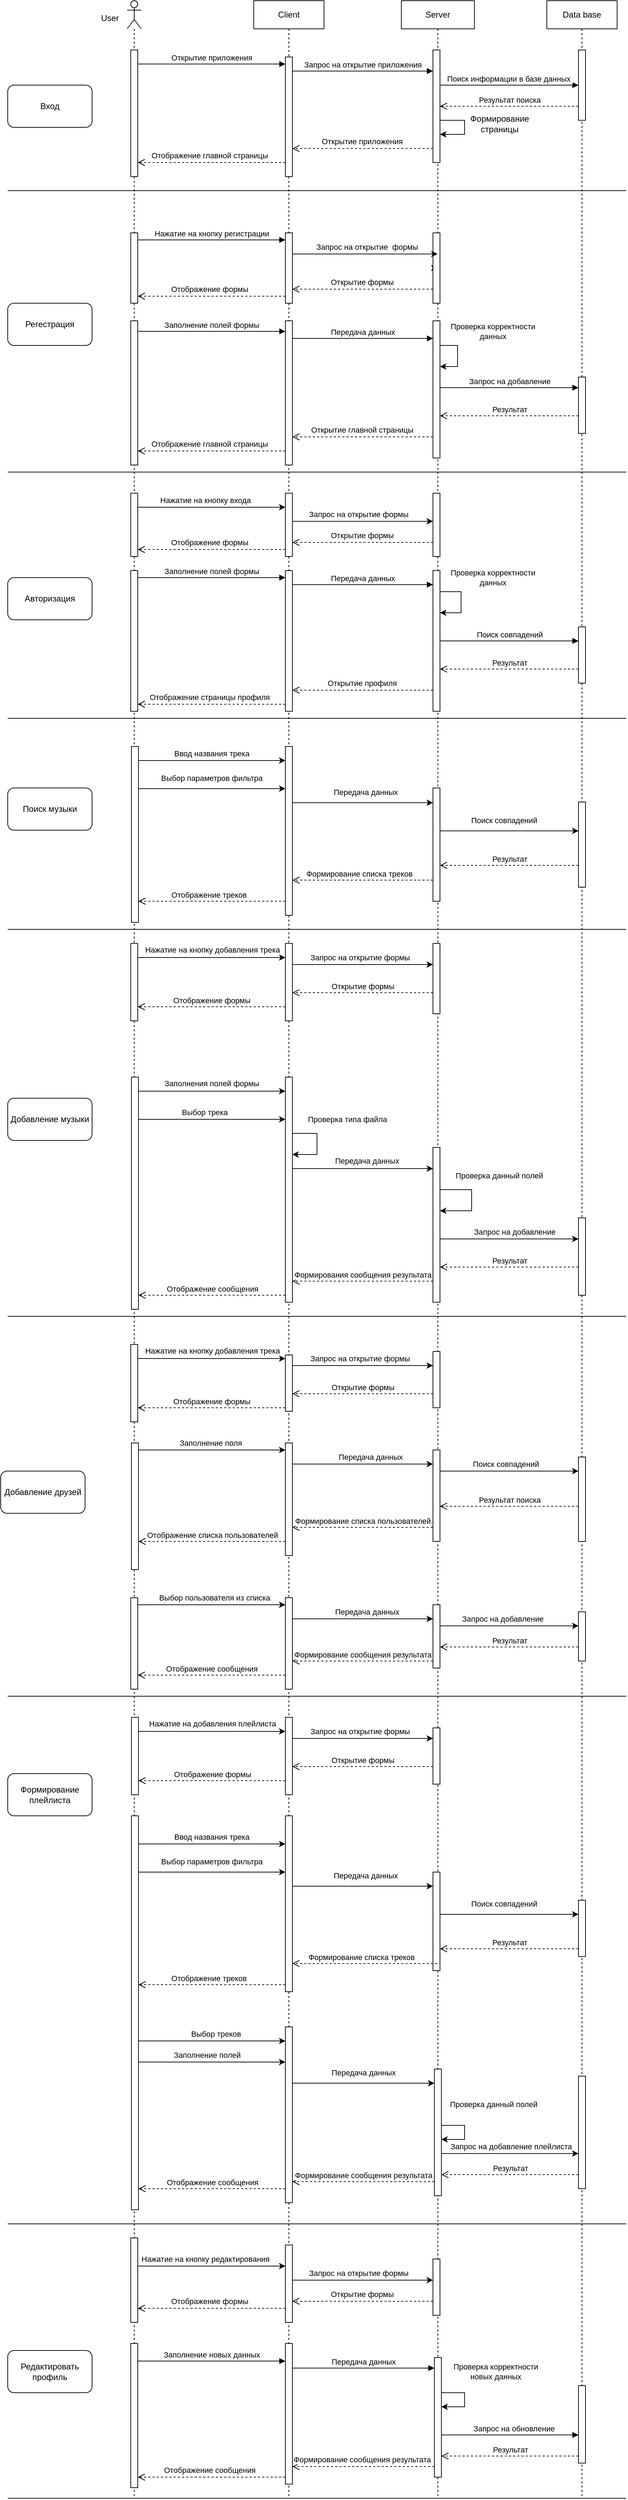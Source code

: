 <mxfile version="21.0.6" type="onedrive"><diagram name="Страница 1" id="5cgWI-AKjSR6WEVIEyTg"><mxGraphModel grid="1" page="1" gridSize="10" guides="1" tooltips="1" connect="1" arrows="1" fold="1" pageScale="1" pageWidth="827" pageHeight="1169" math="0" shadow="0"><root><mxCell id="0"/><mxCell id="1" parent="0"/><mxCell id="LwIrjRCApL9v2w9D1j-i-1" value="" style="shape=umlLifeline;perimeter=lifelinePerimeter;whiteSpace=wrap;html=1;container=1;dropTarget=0;collapsible=0;recursiveResize=0;outlineConnect=0;portConstraint=eastwest;newEdgeStyle={&quot;edgeStyle&quot;:&quot;elbowEdgeStyle&quot;,&quot;elbow&quot;:&quot;vertical&quot;,&quot;curved&quot;:0,&quot;rounded&quot;:0};participant=umlActor;" vertex="1" parent="1"><mxGeometry x="130" y="50" width="20" height="3550" as="geometry"/></mxCell><mxCell id="LwIrjRCApL9v2w9D1j-i-8" value="" style="html=1;points=[];perimeter=orthogonalPerimeter;outlineConnect=0;targetShapes=umlLifeline;portConstraint=eastwest;newEdgeStyle={&quot;edgeStyle&quot;:&quot;elbowEdgeStyle&quot;,&quot;elbow&quot;:&quot;vertical&quot;,&quot;curved&quot;:0,&quot;rounded&quot;:0};" vertex="1" parent="LwIrjRCApL9v2w9D1j-i-1"><mxGeometry x="5" y="330" width="10" height="100" as="geometry"/></mxCell><mxCell id="LwIrjRCApL9v2w9D1j-i-22" value="" style="html=1;points=[];perimeter=orthogonalPerimeter;outlineConnect=0;targetShapes=umlLifeline;portConstraint=eastwest;newEdgeStyle={&quot;edgeStyle&quot;:&quot;elbowEdgeStyle&quot;,&quot;elbow&quot;:&quot;vertical&quot;,&quot;curved&quot;:0,&quot;rounded&quot;:0};" vertex="1" parent="LwIrjRCApL9v2w9D1j-i-1"><mxGeometry x="5" y="70" width="10" height="180" as="geometry"/></mxCell><mxCell id="LwIrjRCApL9v2w9D1j-i-48" value="" style="html=1;points=[];perimeter=orthogonalPerimeter;outlineConnect=0;targetShapes=umlLifeline;portConstraint=eastwest;newEdgeStyle={&quot;edgeStyle&quot;:&quot;elbowEdgeStyle&quot;,&quot;elbow&quot;:&quot;vertical&quot;,&quot;curved&quot;:0,&quot;rounded&quot;:0};" vertex="1" parent="LwIrjRCApL9v2w9D1j-i-1"><mxGeometry x="5" y="455" width="10" height="205" as="geometry"/></mxCell><mxCell id="LwIrjRCApL9v2w9D1j-i-65" value="" style="html=1;points=[];perimeter=orthogonalPerimeter;outlineConnect=0;targetShapes=umlLifeline;portConstraint=eastwest;newEdgeStyle={&quot;edgeStyle&quot;:&quot;elbowEdgeStyle&quot;,&quot;elbow&quot;:&quot;vertical&quot;,&quot;curved&quot;:0,&quot;rounded&quot;:0};" vertex="1" parent="LwIrjRCApL9v2w9D1j-i-1"><mxGeometry x="5" y="700" width="10" height="90" as="geometry"/></mxCell><mxCell id="LwIrjRCApL9v2w9D1j-i-81" value="" style="html=1;points=[];perimeter=orthogonalPerimeter;outlineConnect=0;targetShapes=umlLifeline;portConstraint=eastwest;newEdgeStyle={&quot;edgeStyle&quot;:&quot;elbowEdgeStyle&quot;,&quot;elbow&quot;:&quot;vertical&quot;,&quot;curved&quot;:0,&quot;rounded&quot;:0};" vertex="1" parent="LwIrjRCApL9v2w9D1j-i-1"><mxGeometry x="5" y="810" width="10" height="200" as="geometry"/></mxCell><mxCell id="LwIrjRCApL9v2w9D1j-i-102" value="" style="html=1;points=[];perimeter=orthogonalPerimeter;outlineConnect=0;targetShapes=umlLifeline;portConstraint=eastwest;newEdgeStyle={&quot;edgeStyle&quot;:&quot;elbowEdgeStyle&quot;,&quot;elbow&quot;:&quot;vertical&quot;,&quot;curved&quot;:0,&quot;rounded&quot;:0};" vertex="1" parent="LwIrjRCApL9v2w9D1j-i-1"><mxGeometry x="6" y="1060" width="10" height="250" as="geometry"/></mxCell><mxCell id="LwIrjRCApL9v2w9D1j-i-127" value="" style="html=1;points=[];perimeter=orthogonalPerimeter;outlineConnect=0;targetShapes=umlLifeline;portConstraint=eastwest;newEdgeStyle={&quot;edgeStyle&quot;:&quot;elbowEdgeStyle&quot;,&quot;elbow&quot;:&quot;vertical&quot;,&quot;curved&quot;:0,&quot;rounded&quot;:0};" vertex="1" parent="LwIrjRCApL9v2w9D1j-i-1"><mxGeometry x="6" y="1530" width="10" height="330" as="geometry"/></mxCell><mxCell id="LwIrjRCApL9v2w9D1j-i-148" value="" style="html=1;points=[];perimeter=orthogonalPerimeter;outlineConnect=0;targetShapes=umlLifeline;portConstraint=eastwest;newEdgeStyle={&quot;edgeStyle&quot;:&quot;elbowEdgeStyle&quot;,&quot;elbow&quot;:&quot;vertical&quot;,&quot;curved&quot;:0,&quot;rounded&quot;:0};" vertex="1" parent="LwIrjRCApL9v2w9D1j-i-1"><mxGeometry x="5" y="1340" width="10" height="110" as="geometry"/></mxCell><mxCell id="LwIrjRCApL9v2w9D1j-i-167" value="" style="html=1;points=[];perimeter=orthogonalPerimeter;outlineConnect=0;targetShapes=umlLifeline;portConstraint=eastwest;newEdgeStyle={&quot;edgeStyle&quot;:&quot;elbowEdgeStyle&quot;,&quot;elbow&quot;:&quot;vertical&quot;,&quot;curved&quot;:0,&quot;rounded&quot;:0};" vertex="1" parent="LwIrjRCApL9v2w9D1j-i-1"><mxGeometry x="5" y="1910" width="10" height="110" as="geometry"/></mxCell><mxCell id="1o4HoQxD6UQ27O9ZSSSO-2" value="" style="html=1;points=[];perimeter=orthogonalPerimeter;outlineConnect=0;targetShapes=umlLifeline;portConstraint=eastwest;newEdgeStyle={&quot;edgeStyle&quot;:&quot;elbowEdgeStyle&quot;,&quot;elbow&quot;:&quot;vertical&quot;,&quot;curved&quot;:0,&quot;rounded&quot;:0};" vertex="1" parent="LwIrjRCApL9v2w9D1j-i-1"><mxGeometry x="6" y="2050" width="10" height="180" as="geometry"/></mxCell><mxCell id="1o4HoQxD6UQ27O9ZSSSO-19" value="" style="html=1;points=[];perimeter=orthogonalPerimeter;outlineConnect=0;targetShapes=umlLifeline;portConstraint=eastwest;newEdgeStyle={&quot;edgeStyle&quot;:&quot;elbowEdgeStyle&quot;,&quot;elbow&quot;:&quot;vertical&quot;,&quot;curved&quot;:0,&quot;rounded&quot;:0};" vertex="1" parent="LwIrjRCApL9v2w9D1j-i-1"><mxGeometry x="5" y="2270" width="10" height="130" as="geometry"/></mxCell><mxCell id="1o4HoQxD6UQ27O9ZSSSO-48" value="" style="html=1;points=[];perimeter=orthogonalPerimeter;outlineConnect=0;targetShapes=umlLifeline;portConstraint=eastwest;newEdgeStyle={&quot;edgeStyle&quot;:&quot;elbowEdgeStyle&quot;,&quot;elbow&quot;:&quot;vertical&quot;,&quot;curved&quot;:0,&quot;rounded&quot;:0};" vertex="1" parent="LwIrjRCApL9v2w9D1j-i-1"><mxGeometry x="6" y="2440" width="10" height="110" as="geometry"/></mxCell><mxCell id="1o4HoQxD6UQ27O9ZSSSO-57" value="" style="html=1;points=[];perimeter=orthogonalPerimeter;outlineConnect=0;targetShapes=umlLifeline;portConstraint=eastwest;newEdgeStyle={&quot;edgeStyle&quot;:&quot;elbowEdgeStyle&quot;,&quot;elbow&quot;:&quot;vertical&quot;,&quot;curved&quot;:0,&quot;rounded&quot;:0};" vertex="1" parent="LwIrjRCApL9v2w9D1j-i-1"><mxGeometry x="6" y="2580" width="10" height="560" as="geometry"/></mxCell><mxCell id="1o4HoQxD6UQ27O9ZSSSO-93" value="" style="html=1;points=[];perimeter=orthogonalPerimeter;outlineConnect=0;targetShapes=umlLifeline;portConstraint=eastwest;newEdgeStyle={&quot;edgeStyle&quot;:&quot;elbowEdgeStyle&quot;,&quot;elbow&quot;:&quot;vertical&quot;,&quot;curved&quot;:0,&quot;rounded&quot;:0};" vertex="1" parent="LwIrjRCApL9v2w9D1j-i-1"><mxGeometry x="5" y="3180" width="10" height="120" as="geometry"/></mxCell><mxCell id="1o4HoQxD6UQ27O9ZSSSO-104" value="" style="html=1;points=[];perimeter=orthogonalPerimeter;outlineConnect=0;targetShapes=umlLifeline;portConstraint=eastwest;newEdgeStyle={&quot;edgeStyle&quot;:&quot;elbowEdgeStyle&quot;,&quot;elbow&quot;:&quot;vertical&quot;,&quot;curved&quot;:0,&quot;rounded&quot;:0};" vertex="1" parent="LwIrjRCApL9v2w9D1j-i-1"><mxGeometry x="5" y="3330" width="10" height="205" as="geometry"/></mxCell><mxCell id="LwIrjRCApL9v2w9D1j-i-4" value="Client" style="shape=umlLifeline;perimeter=lifelinePerimeter;whiteSpace=wrap;html=1;container=1;dropTarget=0;collapsible=0;recursiveResize=0;outlineConnect=0;portConstraint=eastwest;newEdgeStyle={&quot;edgeStyle&quot;:&quot;elbowEdgeStyle&quot;,&quot;elbow&quot;:&quot;vertical&quot;,&quot;curved&quot;:0,&quot;rounded&quot;:0};" vertex="1" parent="1"><mxGeometry x="310" y="50" width="100" height="3550" as="geometry"/></mxCell><mxCell id="LwIrjRCApL9v2w9D1j-i-17" value="" style="html=1;points=[];perimeter=orthogonalPerimeter;outlineConnect=0;targetShapes=umlLifeline;portConstraint=eastwest;newEdgeStyle={&quot;edgeStyle&quot;:&quot;elbowEdgeStyle&quot;,&quot;elbow&quot;:&quot;vertical&quot;,&quot;curved&quot;:0,&quot;rounded&quot;:0};" vertex="1" parent="LwIrjRCApL9v2w9D1j-i-4"><mxGeometry x="45" y="330" width="10" height="100" as="geometry"/></mxCell><mxCell id="LwIrjRCApL9v2w9D1j-i-23" value="" style="html=1;points=[];perimeter=orthogonalPerimeter;outlineConnect=0;targetShapes=umlLifeline;portConstraint=eastwest;newEdgeStyle={&quot;edgeStyle&quot;:&quot;elbowEdgeStyle&quot;,&quot;elbow&quot;:&quot;vertical&quot;,&quot;curved&quot;:0,&quot;rounded&quot;:0};" vertex="1" parent="LwIrjRCApL9v2w9D1j-i-4"><mxGeometry x="45" y="80" width="10" height="170" as="geometry"/></mxCell><mxCell id="LwIrjRCApL9v2w9D1j-i-49" value="" style="html=1;points=[];perimeter=orthogonalPerimeter;outlineConnect=0;targetShapes=umlLifeline;portConstraint=eastwest;newEdgeStyle={&quot;edgeStyle&quot;:&quot;elbowEdgeStyle&quot;,&quot;elbow&quot;:&quot;vertical&quot;,&quot;curved&quot;:0,&quot;rounded&quot;:0};" vertex="1" parent="LwIrjRCApL9v2w9D1j-i-4"><mxGeometry x="45" y="455" width="10" height="205" as="geometry"/></mxCell><mxCell id="LwIrjRCApL9v2w9D1j-i-66" value="" style="html=1;points=[];perimeter=orthogonalPerimeter;outlineConnect=0;targetShapes=umlLifeline;portConstraint=eastwest;newEdgeStyle={&quot;edgeStyle&quot;:&quot;elbowEdgeStyle&quot;,&quot;elbow&quot;:&quot;vertical&quot;,&quot;curved&quot;:0,&quot;rounded&quot;:0};" vertex="1" parent="LwIrjRCApL9v2w9D1j-i-4"><mxGeometry x="45" y="700" width="10" height="90" as="geometry"/></mxCell><mxCell id="LwIrjRCApL9v2w9D1j-i-82" value="" style="html=1;points=[];perimeter=orthogonalPerimeter;outlineConnect=0;targetShapes=umlLifeline;portConstraint=eastwest;newEdgeStyle={&quot;edgeStyle&quot;:&quot;elbowEdgeStyle&quot;,&quot;elbow&quot;:&quot;vertical&quot;,&quot;curved&quot;:0,&quot;rounded&quot;:0};" vertex="1" parent="LwIrjRCApL9v2w9D1j-i-4"><mxGeometry x="45" y="810" width="10" height="200" as="geometry"/></mxCell><mxCell id="LwIrjRCApL9v2w9D1j-i-103" value="" style="html=1;points=[];perimeter=orthogonalPerimeter;outlineConnect=0;targetShapes=umlLifeline;portConstraint=eastwest;newEdgeStyle={&quot;edgeStyle&quot;:&quot;elbowEdgeStyle&quot;,&quot;elbow&quot;:&quot;vertical&quot;,&quot;curved&quot;:0,&quot;rounded&quot;:0};" vertex="1" parent="LwIrjRCApL9v2w9D1j-i-4"><mxGeometry x="45" y="1060" width="10" height="240" as="geometry"/></mxCell><mxCell id="LwIrjRCApL9v2w9D1j-i-128" value="" style="html=1;points=[];perimeter=orthogonalPerimeter;outlineConnect=0;targetShapes=umlLifeline;portConstraint=eastwest;newEdgeStyle={&quot;edgeStyle&quot;:&quot;elbowEdgeStyle&quot;,&quot;elbow&quot;:&quot;vertical&quot;,&quot;curved&quot;:0,&quot;rounded&quot;:0};" vertex="1" parent="LwIrjRCApL9v2w9D1j-i-4"><mxGeometry x="45" y="1530" width="10" height="320" as="geometry"/></mxCell><mxCell id="LwIrjRCApL9v2w9D1j-i-133" value="" style="endArrow=classic;html=1;rounded=0;" edge="1" parent="LwIrjRCApL9v2w9D1j-i-4" source="LwIrjRCApL9v2w9D1j-i-128" target="LwIrjRCApL9v2w9D1j-i-128"><mxGeometry width="50" height="50" relative="1" as="geometry"><mxPoint x="60" y="1430" as="sourcePoint"/><mxPoint x="60" y="1460" as="targetPoint"/><Array as="points"><mxPoint x="70" y="1610"/><mxPoint x="90" y="1610"/><mxPoint x="90" y="1640"/></Array></mxGeometry></mxCell><mxCell id="LwIrjRCApL9v2w9D1j-i-134" value="Проверка типа файла" style="edgeLabel;html=1;align=center;verticalAlign=middle;resizable=0;points=[];" vertex="1" connectable="0" parent="LwIrjRCApL9v2w9D1j-i-133"><mxGeometry x="0.383" y="-1" relative="1" as="geometry"><mxPoint x="47" y="-49" as="offset"/></mxGeometry></mxCell><mxCell id="LwIrjRCApL9v2w9D1j-i-149" value="" style="html=1;points=[];perimeter=orthogonalPerimeter;outlineConnect=0;targetShapes=umlLifeline;portConstraint=eastwest;newEdgeStyle={&quot;edgeStyle&quot;:&quot;elbowEdgeStyle&quot;,&quot;elbow&quot;:&quot;vertical&quot;,&quot;curved&quot;:0,&quot;rounded&quot;:0};" vertex="1" parent="LwIrjRCApL9v2w9D1j-i-4"><mxGeometry x="45" y="1340" width="10" height="110" as="geometry"/></mxCell><mxCell id="LwIrjRCApL9v2w9D1j-i-174" value="" style="html=1;points=[];perimeter=orthogonalPerimeter;outlineConnect=0;targetShapes=umlLifeline;portConstraint=eastwest;newEdgeStyle={&quot;edgeStyle&quot;:&quot;elbowEdgeStyle&quot;,&quot;elbow&quot;:&quot;vertical&quot;,&quot;curved&quot;:0,&quot;rounded&quot;:0};" vertex="1" parent="LwIrjRCApL9v2w9D1j-i-4"><mxGeometry x="45" y="1925" width="10" height="80" as="geometry"/></mxCell><mxCell id="1o4HoQxD6UQ27O9ZSSSO-3" value="" style="html=1;points=[];perimeter=orthogonalPerimeter;outlineConnect=0;targetShapes=umlLifeline;portConstraint=eastwest;newEdgeStyle={&quot;edgeStyle&quot;:&quot;elbowEdgeStyle&quot;,&quot;elbow&quot;:&quot;vertical&quot;,&quot;curved&quot;:0,&quot;rounded&quot;:0};" vertex="1" parent="LwIrjRCApL9v2w9D1j-i-4"><mxGeometry x="45" y="2050" width="10" height="160" as="geometry"/></mxCell><mxCell id="1o4HoQxD6UQ27O9ZSSSO-20" value="" style="html=1;points=[];perimeter=orthogonalPerimeter;outlineConnect=0;targetShapes=umlLifeline;portConstraint=eastwest;newEdgeStyle={&quot;edgeStyle&quot;:&quot;elbowEdgeStyle&quot;,&quot;elbow&quot;:&quot;vertical&quot;,&quot;curved&quot;:0,&quot;rounded&quot;:0};" vertex="1" parent="LwIrjRCApL9v2w9D1j-i-4"><mxGeometry x="45" y="2270" width="10" height="130" as="geometry"/></mxCell><mxCell id="1o4HoQxD6UQ27O9ZSSSO-55" value="" style="html=1;points=[];perimeter=orthogonalPerimeter;outlineConnect=0;targetShapes=umlLifeline;portConstraint=eastwest;newEdgeStyle={&quot;edgeStyle&quot;:&quot;elbowEdgeStyle&quot;,&quot;elbow&quot;:&quot;vertical&quot;,&quot;curved&quot;:0,&quot;rounded&quot;:0};" vertex="1" parent="LwIrjRCApL9v2w9D1j-i-4"><mxGeometry x="45" y="2440" width="10" height="110" as="geometry"/></mxCell><mxCell id="1o4HoQxD6UQ27O9ZSSSO-69" value="" style="html=1;points=[];perimeter=orthogonalPerimeter;outlineConnect=0;targetShapes=umlLifeline;portConstraint=eastwest;newEdgeStyle={&quot;edgeStyle&quot;:&quot;elbowEdgeStyle&quot;,&quot;elbow&quot;:&quot;vertical&quot;,&quot;curved&quot;:0,&quot;rounded&quot;:0};" vertex="1" parent="LwIrjRCApL9v2w9D1j-i-4"><mxGeometry x="45" y="2580" width="10" height="250" as="geometry"/></mxCell><mxCell id="1o4HoQxD6UQ27O9ZSSSO-72" value="" style="html=1;points=[];perimeter=orthogonalPerimeter;outlineConnect=0;targetShapes=umlLifeline;portConstraint=eastwest;newEdgeStyle={&quot;edgeStyle&quot;:&quot;elbowEdgeStyle&quot;,&quot;elbow&quot;:&quot;vertical&quot;,&quot;curved&quot;:0,&quot;rounded&quot;:0};" vertex="1" parent="LwIrjRCApL9v2w9D1j-i-4"><mxGeometry x="45" y="2880" width="10" height="250" as="geometry"/></mxCell><mxCell id="1o4HoQxD6UQ27O9ZSSSO-102" value="" style="html=1;points=[];perimeter=orthogonalPerimeter;outlineConnect=0;targetShapes=umlLifeline;portConstraint=eastwest;newEdgeStyle={&quot;edgeStyle&quot;:&quot;elbowEdgeStyle&quot;,&quot;elbow&quot;:&quot;vertical&quot;,&quot;curved&quot;:0,&quot;rounded&quot;:0};" vertex="1" parent="LwIrjRCApL9v2w9D1j-i-4"><mxGeometry x="45" y="3190" width="10" height="110" as="geometry"/></mxCell><mxCell id="1o4HoQxD6UQ27O9ZSSSO-116" value="" style="html=1;points=[];perimeter=orthogonalPerimeter;outlineConnect=0;targetShapes=umlLifeline;portConstraint=eastwest;newEdgeStyle={&quot;edgeStyle&quot;:&quot;elbowEdgeStyle&quot;,&quot;elbow&quot;:&quot;vertical&quot;,&quot;curved&quot;:0,&quot;rounded&quot;:0};" vertex="1" parent="LwIrjRCApL9v2w9D1j-i-4"><mxGeometry x="45" y="3330" width="10" height="200" as="geometry"/></mxCell><mxCell id="LwIrjRCApL9v2w9D1j-i-5" value="Server" style="shape=umlLifeline;perimeter=lifelinePerimeter;whiteSpace=wrap;html=1;container=1;dropTarget=0;collapsible=0;recursiveResize=0;outlineConnect=0;portConstraint=eastwest;newEdgeStyle={&quot;edgeStyle&quot;:&quot;elbowEdgeStyle&quot;,&quot;elbow&quot;:&quot;vertical&quot;,&quot;curved&quot;:0,&quot;rounded&quot;:0};" vertex="1" parent="1"><mxGeometry x="520" y="50" width="104" height="3550" as="geometry"/></mxCell><mxCell id="LwIrjRCApL9v2w9D1j-i-44" style="edgeStyle=elbowEdgeStyle;rounded=0;orthogonalLoop=1;jettySize=auto;html=1;elbow=vertical;curved=0;" edge="1" parent="LwIrjRCApL9v2w9D1j-i-5" source="LwIrjRCApL9v2w9D1j-i-19" target="LwIrjRCApL9v2w9D1j-i-5"><mxGeometry relative="1" as="geometry"/></mxCell><mxCell id="LwIrjRCApL9v2w9D1j-i-19" value="" style="html=1;points=[];perimeter=orthogonalPerimeter;outlineConnect=0;targetShapes=umlLifeline;portConstraint=eastwest;newEdgeStyle={&quot;edgeStyle&quot;:&quot;elbowEdgeStyle&quot;,&quot;elbow&quot;:&quot;vertical&quot;,&quot;curved&quot;:0,&quot;rounded&quot;:0};" vertex="1" parent="LwIrjRCApL9v2w9D1j-i-5"><mxGeometry x="45" y="330" width="10" height="100" as="geometry"/></mxCell><mxCell id="LwIrjRCApL9v2w9D1j-i-33" value="" style="html=1;points=[];perimeter=orthogonalPerimeter;outlineConnect=0;targetShapes=umlLifeline;portConstraint=eastwest;newEdgeStyle={&quot;edgeStyle&quot;:&quot;elbowEdgeStyle&quot;,&quot;elbow&quot;:&quot;vertical&quot;,&quot;curved&quot;:0,&quot;rounded&quot;:0};" vertex="1" parent="LwIrjRCApL9v2w9D1j-i-5"><mxGeometry x="45" y="70" width="10" height="160" as="geometry"/></mxCell><mxCell id="LwIrjRCApL9v2w9D1j-i-39" value="" style="endArrow=classic;html=1;rounded=0;" edge="1" parent="LwIrjRCApL9v2w9D1j-i-5" source="LwIrjRCApL9v2w9D1j-i-33" target="LwIrjRCApL9v2w9D1j-i-33"><mxGeometry width="50" height="50" relative="1" as="geometry"><mxPoint x="80" y="220" as="sourcePoint"/><mxPoint x="60" y="170" as="targetPoint"/><Array as="points"><mxPoint x="70" y="170"/><mxPoint x="90" y="170"/><mxPoint x="90" y="190"/><mxPoint x="70" y="190"/></Array></mxGeometry></mxCell><mxCell id="LwIrjRCApL9v2w9D1j-i-51" value="" style="html=1;points=[];perimeter=orthogonalPerimeter;outlineConnect=0;targetShapes=umlLifeline;portConstraint=eastwest;newEdgeStyle={&quot;edgeStyle&quot;:&quot;elbowEdgeStyle&quot;,&quot;elbow&quot;:&quot;vertical&quot;,&quot;curved&quot;:0,&quot;rounded&quot;:0};" vertex="1" parent="LwIrjRCApL9v2w9D1j-i-5"><mxGeometry x="45" y="455" width="10" height="195" as="geometry"/></mxCell><mxCell id="LwIrjRCApL9v2w9D1j-i-58" value="" style="endArrow=classic;html=1;rounded=0;" edge="1" parent="LwIrjRCApL9v2w9D1j-i-5" source="LwIrjRCApL9v2w9D1j-i-51" target="LwIrjRCApL9v2w9D1j-i-5"><mxGeometry width="50" height="50" relative="1" as="geometry"><mxPoint x="100" y="480" as="sourcePoint"/><mxPoint x="130" y="480" as="targetPoint"/></mxGeometry></mxCell><mxCell id="LwIrjRCApL9v2w9D1j-i-59" value="" style="endArrow=classic;html=1;rounded=0;" edge="1" parent="LwIrjRCApL9v2w9D1j-i-5" source="LwIrjRCApL9v2w9D1j-i-51" target="LwIrjRCApL9v2w9D1j-i-51"><mxGeometry width="50" height="50" relative="1" as="geometry"><mxPoint x="-70" y="470" as="sourcePoint"/><mxPoint x="-20" y="420" as="targetPoint"/><Array as="points"><mxPoint x="70" y="490"/><mxPoint x="80" y="490"/><mxPoint x="80" y="510"/><mxPoint x="80" y="520"/><mxPoint x="70" y="520"/></Array></mxGeometry></mxCell><mxCell id="LwIrjRCApL9v2w9D1j-i-60" value="Проверка корректности &lt;br&gt;данных" style="edgeLabel;html=1;align=center;verticalAlign=middle;resizable=0;points=[];" vertex="1" connectable="0" parent="LwIrjRCApL9v2w9D1j-i-59"><mxGeometry x="0.383" y="-1" relative="1" as="geometry"><mxPoint x="50" y="-49" as="offset"/></mxGeometry></mxCell><mxCell id="LwIrjRCApL9v2w9D1j-i-67" value="" style="html=1;points=[];perimeter=orthogonalPerimeter;outlineConnect=0;targetShapes=umlLifeline;portConstraint=eastwest;newEdgeStyle={&quot;edgeStyle&quot;:&quot;elbowEdgeStyle&quot;,&quot;elbow&quot;:&quot;vertical&quot;,&quot;curved&quot;:0,&quot;rounded&quot;:0};" vertex="1" parent="LwIrjRCApL9v2w9D1j-i-5"><mxGeometry x="45" y="700" width="10" height="90" as="geometry"/></mxCell><mxCell id="LwIrjRCApL9v2w9D1j-i-84" value="" style="html=1;points=[];perimeter=orthogonalPerimeter;outlineConnect=0;targetShapes=umlLifeline;portConstraint=eastwest;newEdgeStyle={&quot;edgeStyle&quot;:&quot;elbowEdgeStyle&quot;,&quot;elbow&quot;:&quot;vertical&quot;,&quot;curved&quot;:0,&quot;rounded&quot;:0};" vertex="1" parent="LwIrjRCApL9v2w9D1j-i-5"><mxGeometry x="45" y="810" width="10" height="200" as="geometry"/></mxCell><mxCell id="LwIrjRCApL9v2w9D1j-i-88" value="" style="endArrow=classic;html=1;rounded=0;" edge="1" parent="LwIrjRCApL9v2w9D1j-i-5" source="LwIrjRCApL9v2w9D1j-i-84" target="LwIrjRCApL9v2w9D1j-i-84"><mxGeometry width="50" height="50" relative="1" as="geometry"><mxPoint x="50" y="840" as="sourcePoint"/><mxPoint x="60" y="870" as="targetPoint"/><Array as="points"><mxPoint x="75" y="840"/><mxPoint x="85" y="840"/><mxPoint x="85" y="860"/><mxPoint x="85" y="870"/><mxPoint x="75" y="870"/></Array></mxGeometry></mxCell><mxCell id="LwIrjRCApL9v2w9D1j-i-89" value="Проверка корректности &lt;br&gt;данных" style="edgeLabel;html=1;align=center;verticalAlign=middle;resizable=0;points=[];" vertex="1" connectable="0" parent="LwIrjRCApL9v2w9D1j-i-88"><mxGeometry x="0.383" y="-1" relative="1" as="geometry"><mxPoint x="47" y="-49" as="offset"/></mxGeometry></mxCell><mxCell id="LwIrjRCApL9v2w9D1j-i-106" value="" style="html=1;points=[];perimeter=orthogonalPerimeter;outlineConnect=0;targetShapes=umlLifeline;portConstraint=eastwest;newEdgeStyle={&quot;edgeStyle&quot;:&quot;elbowEdgeStyle&quot;,&quot;elbow&quot;:&quot;vertical&quot;,&quot;curved&quot;:0,&quot;rounded&quot;:0};" vertex="1" parent="LwIrjRCApL9v2w9D1j-i-5"><mxGeometry x="45" y="1119" width="10" height="161" as="geometry"/></mxCell><mxCell id="LwIrjRCApL9v2w9D1j-i-136" value="" style="html=1;points=[];perimeter=orthogonalPerimeter;outlineConnect=0;targetShapes=umlLifeline;portConstraint=eastwest;newEdgeStyle={&quot;edgeStyle&quot;:&quot;elbowEdgeStyle&quot;,&quot;elbow&quot;:&quot;vertical&quot;,&quot;curved&quot;:0,&quot;rounded&quot;:0};" vertex="1" parent="LwIrjRCApL9v2w9D1j-i-5"><mxGeometry x="45" y="1630" width="10" height="220" as="geometry"/></mxCell><mxCell id="LwIrjRCApL9v2w9D1j-i-142" value="" style="endArrow=classic;html=1;rounded=0;" edge="1" parent="LwIrjRCApL9v2w9D1j-i-5" source="LwIrjRCApL9v2w9D1j-i-136" target="LwIrjRCApL9v2w9D1j-i-136"><mxGeometry width="50" height="50" relative="1" as="geometry"><mxPoint x="65" y="1500" as="sourcePoint"/><mxPoint x="65" y="1530" as="targetPoint"/><Array as="points"><mxPoint x="70" y="1690"/><mxPoint x="100" y="1690"/><mxPoint x="100" y="1720"/><mxPoint x="80" y="1720"/></Array></mxGeometry></mxCell><mxCell id="LwIrjRCApL9v2w9D1j-i-143" value="Проверка данный полей" style="edgeLabel;html=1;align=center;verticalAlign=middle;resizable=0;points=[];" vertex="1" connectable="0" parent="LwIrjRCApL9v2w9D1j-i-142"><mxGeometry x="0.383" y="-1" relative="1" as="geometry"><mxPoint x="47" y="-49" as="offset"/></mxGeometry></mxCell><mxCell id="LwIrjRCApL9v2w9D1j-i-150" value="" style="html=1;points=[];perimeter=orthogonalPerimeter;outlineConnect=0;targetShapes=umlLifeline;portConstraint=eastwest;newEdgeStyle={&quot;edgeStyle&quot;:&quot;elbowEdgeStyle&quot;,&quot;elbow&quot;:&quot;vertical&quot;,&quot;curved&quot;:0,&quot;rounded&quot;:0};" vertex="1" parent="LwIrjRCApL9v2w9D1j-i-5"><mxGeometry x="45" y="1340" width="10" height="100" as="geometry"/></mxCell><mxCell id="LwIrjRCApL9v2w9D1j-i-175" value="" style="html=1;points=[];perimeter=orthogonalPerimeter;outlineConnect=0;targetShapes=umlLifeline;portConstraint=eastwest;newEdgeStyle={&quot;edgeStyle&quot;:&quot;elbowEdgeStyle&quot;,&quot;elbow&quot;:&quot;vertical&quot;,&quot;curved&quot;:0,&quot;rounded&quot;:0};" vertex="1" parent="LwIrjRCApL9v2w9D1j-i-5"><mxGeometry x="45" y="1920" width="10" height="80" as="geometry"/></mxCell><mxCell id="1o4HoQxD6UQ27O9ZSSSO-4" value="" style="html=1;points=[];perimeter=orthogonalPerimeter;outlineConnect=0;targetShapes=umlLifeline;portConstraint=eastwest;newEdgeStyle={&quot;edgeStyle&quot;:&quot;elbowEdgeStyle&quot;,&quot;elbow&quot;:&quot;vertical&quot;,&quot;curved&quot;:0,&quot;rounded&quot;:0};" vertex="1" parent="LwIrjRCApL9v2w9D1j-i-5"><mxGeometry x="45" y="2060" width="10" height="130" as="geometry"/></mxCell><mxCell id="1o4HoQxD6UQ27O9ZSSSO-21" value="" style="html=1;points=[];perimeter=orthogonalPerimeter;outlineConnect=0;targetShapes=umlLifeline;portConstraint=eastwest;newEdgeStyle={&quot;edgeStyle&quot;:&quot;elbowEdgeStyle&quot;,&quot;elbow&quot;:&quot;vertical&quot;,&quot;curved&quot;:0,&quot;rounded&quot;:0};" vertex="1" parent="LwIrjRCApL9v2w9D1j-i-5"><mxGeometry x="45" y="2280" width="10" height="90" as="geometry"/></mxCell><mxCell id="1o4HoQxD6UQ27O9ZSSSO-56" value="" style="html=1;points=[];perimeter=orthogonalPerimeter;outlineConnect=0;targetShapes=umlLifeline;portConstraint=eastwest;newEdgeStyle={&quot;edgeStyle&quot;:&quot;elbowEdgeStyle&quot;,&quot;elbow&quot;:&quot;vertical&quot;,&quot;curved&quot;:0,&quot;rounded&quot;:0};" vertex="1" parent="LwIrjRCApL9v2w9D1j-i-5"><mxGeometry x="45" y="2455" width="10" height="80" as="geometry"/></mxCell><mxCell id="1o4HoQxD6UQ27O9ZSSSO-70" value="" style="html=1;points=[];perimeter=orthogonalPerimeter;outlineConnect=0;targetShapes=umlLifeline;portConstraint=eastwest;newEdgeStyle={&quot;edgeStyle&quot;:&quot;elbowEdgeStyle&quot;,&quot;elbow&quot;:&quot;vertical&quot;,&quot;curved&quot;:0,&quot;rounded&quot;:0};" vertex="1" parent="LwIrjRCApL9v2w9D1j-i-5"><mxGeometry x="45" y="2660" width="10" height="140" as="geometry"/></mxCell><mxCell id="1o4HoQxD6UQ27O9ZSSSO-73" value="" style="html=1;points=[];perimeter=orthogonalPerimeter;outlineConnect=0;targetShapes=umlLifeline;portConstraint=eastwest;newEdgeStyle={&quot;edgeStyle&quot;:&quot;elbowEdgeStyle&quot;,&quot;elbow&quot;:&quot;vertical&quot;,&quot;curved&quot;:0,&quot;rounded&quot;:0};" vertex="1" parent="LwIrjRCApL9v2w9D1j-i-5"><mxGeometry x="47" y="2940" width="10" height="180" as="geometry"/></mxCell><mxCell id="1o4HoQxD6UQ27O9ZSSSO-84" value="" style="endArrow=classic;html=1;rounded=0;" edge="1" parent="LwIrjRCApL9v2w9D1j-i-5" source="1o4HoQxD6UQ27O9ZSSSO-73" target="1o4HoQxD6UQ27O9ZSSSO-73"><mxGeometry width="50" height="50" relative="1" as="geometry"><mxPoint x="-10" y="2965" as="sourcePoint"/><mxPoint x="-10" y="2995" as="targetPoint"/><Array as="points"><mxPoint x="90" y="3035"/></Array></mxGeometry></mxCell><mxCell id="1o4HoQxD6UQ27O9ZSSSO-85" value="Проверка данный полей" style="edgeLabel;html=1;align=center;verticalAlign=middle;resizable=0;points=[];" connectable="0" vertex="1" parent="1o4HoQxD6UQ27O9ZSSSO-84"><mxGeometry x="0.383" y="-1" relative="1" as="geometry"><mxPoint x="47" y="-49" as="offset"/></mxGeometry></mxCell><mxCell id="1o4HoQxD6UQ27O9ZSSSO-103" value="" style="html=1;points=[];perimeter=orthogonalPerimeter;outlineConnect=0;targetShapes=umlLifeline;portConstraint=eastwest;newEdgeStyle={&quot;edgeStyle&quot;:&quot;elbowEdgeStyle&quot;,&quot;elbow&quot;:&quot;vertical&quot;,&quot;curved&quot;:0,&quot;rounded&quot;:0};" vertex="1" parent="LwIrjRCApL9v2w9D1j-i-5"><mxGeometry x="45" y="3210" width="10" height="80" as="geometry"/></mxCell><mxCell id="1o4HoQxD6UQ27O9ZSSSO-117" value="" style="html=1;points=[];perimeter=orthogonalPerimeter;outlineConnect=0;targetShapes=umlLifeline;portConstraint=eastwest;newEdgeStyle={&quot;edgeStyle&quot;:&quot;elbowEdgeStyle&quot;,&quot;elbow&quot;:&quot;vertical&quot;,&quot;curved&quot;:0,&quot;rounded&quot;:0};" vertex="1" parent="LwIrjRCApL9v2w9D1j-i-5"><mxGeometry x="47" y="3350" width="10" height="170" as="geometry"/></mxCell><mxCell id="1o4HoQxD6UQ27O9ZSSSO-114" value="" style="endArrow=classic;html=1;rounded=0;" edge="1" parent="LwIrjRCApL9v2w9D1j-i-5" source="1o4HoQxD6UQ27O9ZSSSO-117" target="1o4HoQxD6UQ27O9ZSSSO-117"><mxGeometry width="50" height="50" relative="1" as="geometry"><mxPoint x="120" y="3380" as="sourcePoint"/><mxPoint x="120" y="3410" as="targetPoint"/><Array as="points"><mxPoint x="90" y="3400"/><mxPoint x="90" y="3410"/><mxPoint x="90" y="3420"/></Array></mxGeometry></mxCell><mxCell id="1o4HoQxD6UQ27O9ZSSSO-115" value="Проверка корректности &lt;br&gt;новых данных" style="edgeLabel;html=1;align=center;verticalAlign=middle;resizable=0;points=[];" connectable="0" vertex="1" parent="1o4HoQxD6UQ27O9ZSSSO-114"><mxGeometry x="0.383" y="-1" relative="1" as="geometry"><mxPoint x="50" y="-49" as="offset"/></mxGeometry></mxCell><mxCell id="LwIrjRCApL9v2w9D1j-i-6" value="User&lt;br&gt;" style="text;html=1;align=center;verticalAlign=middle;resizable=0;points=[];autosize=1;strokeColor=none;fillColor=none;" vertex="1" parent="1"><mxGeometry x="80" y="60" width="50" height="30" as="geometry"/></mxCell><mxCell id="LwIrjRCApL9v2w9D1j-i-9" value="&lt;span style=&quot;font-weight: normal;&quot;&gt;Data base&lt;/span&gt;" style="shape=umlLifeline;perimeter=lifelinePerimeter;whiteSpace=wrap;html=1;container=1;dropTarget=0;collapsible=0;recursiveResize=0;outlineConnect=0;portConstraint=eastwest;newEdgeStyle={&quot;edgeStyle&quot;:&quot;elbowEdgeStyle&quot;,&quot;elbow&quot;:&quot;vertical&quot;,&quot;curved&quot;:0,&quot;rounded&quot;:0};fontStyle=1" vertex="1" parent="1"><mxGeometry x="727" y="50" width="100" height="3550" as="geometry"/></mxCell><mxCell id="LwIrjRCApL9v2w9D1j-i-27" value="" style="html=1;points=[];perimeter=orthogonalPerimeter;outlineConnect=0;targetShapes=umlLifeline;portConstraint=eastwest;newEdgeStyle={&quot;edgeStyle&quot;:&quot;elbowEdgeStyle&quot;,&quot;elbow&quot;:&quot;vertical&quot;,&quot;curved&quot;:0,&quot;rounded&quot;:0};" vertex="1" parent="LwIrjRCApL9v2w9D1j-i-9"><mxGeometry x="45" y="70" width="10" height="100" as="geometry"/></mxCell><mxCell id="LwIrjRCApL9v2w9D1j-i-54" value="" style="html=1;points=[];perimeter=orthogonalPerimeter;outlineConnect=0;targetShapes=umlLifeline;portConstraint=eastwest;newEdgeStyle={&quot;edgeStyle&quot;:&quot;elbowEdgeStyle&quot;,&quot;elbow&quot;:&quot;vertical&quot;,&quot;curved&quot;:0,&quot;rounded&quot;:0};" vertex="1" parent="LwIrjRCApL9v2w9D1j-i-9"><mxGeometry x="45" y="535" width="10" height="80" as="geometry"/></mxCell><mxCell id="LwIrjRCApL9v2w9D1j-i-90" value="" style="html=1;points=[];perimeter=orthogonalPerimeter;outlineConnect=0;targetShapes=umlLifeline;portConstraint=eastwest;newEdgeStyle={&quot;edgeStyle&quot;:&quot;elbowEdgeStyle&quot;,&quot;elbow&quot;:&quot;vertical&quot;,&quot;curved&quot;:0,&quot;rounded&quot;:0};" vertex="1" parent="LwIrjRCApL9v2w9D1j-i-9"><mxGeometry x="45" y="890" width="10" height="80" as="geometry"/></mxCell><mxCell id="LwIrjRCApL9v2w9D1j-i-113" value="" style="html=1;points=[];perimeter=orthogonalPerimeter;outlineConnect=0;targetShapes=umlLifeline;portConstraint=eastwest;newEdgeStyle={&quot;edgeStyle&quot;:&quot;elbowEdgeStyle&quot;,&quot;elbow&quot;:&quot;vertical&quot;,&quot;curved&quot;:0,&quot;rounded&quot;:0};" vertex="1" parent="LwIrjRCApL9v2w9D1j-i-9"><mxGeometry x="45" y="1139" width="10" height="121" as="geometry"/></mxCell><mxCell id="LwIrjRCApL9v2w9D1j-i-138" value="" style="html=1;points=[];perimeter=orthogonalPerimeter;outlineConnect=0;targetShapes=umlLifeline;portConstraint=eastwest;newEdgeStyle={&quot;edgeStyle&quot;:&quot;elbowEdgeStyle&quot;,&quot;elbow&quot;:&quot;vertical&quot;,&quot;curved&quot;:0,&quot;rounded&quot;:0};" vertex="1" parent="LwIrjRCApL9v2w9D1j-i-9"><mxGeometry x="45" y="1730" width="10" height="110" as="geometry"/></mxCell><mxCell id="1o4HoQxD6UQ27O9ZSSSO-5" value="" style="html=1;points=[];perimeter=orthogonalPerimeter;outlineConnect=0;targetShapes=umlLifeline;portConstraint=eastwest;newEdgeStyle={&quot;edgeStyle&quot;:&quot;elbowEdgeStyle&quot;,&quot;elbow&quot;:&quot;vertical&quot;,&quot;curved&quot;:0,&quot;rounded&quot;:0};" vertex="1" parent="LwIrjRCApL9v2w9D1j-i-9"><mxGeometry x="45" y="2070" width="10" height="120" as="geometry"/></mxCell><mxCell id="1o4HoQxD6UQ27O9ZSSSO-22" value="" style="html=1;points=[];perimeter=orthogonalPerimeter;outlineConnect=0;targetShapes=umlLifeline;portConstraint=eastwest;newEdgeStyle={&quot;edgeStyle&quot;:&quot;elbowEdgeStyle&quot;,&quot;elbow&quot;:&quot;vertical&quot;,&quot;curved&quot;:0,&quot;rounded&quot;:0};" vertex="1" parent="LwIrjRCApL9v2w9D1j-i-9"><mxGeometry x="45" y="2290" width="10" height="70" as="geometry"/></mxCell><mxCell id="1o4HoQxD6UQ27O9ZSSSO-71" value="" style="html=1;points=[];perimeter=orthogonalPerimeter;outlineConnect=0;targetShapes=umlLifeline;portConstraint=eastwest;newEdgeStyle={&quot;edgeStyle&quot;:&quot;elbowEdgeStyle&quot;,&quot;elbow&quot;:&quot;vertical&quot;,&quot;curved&quot;:0,&quot;rounded&quot;:0};" vertex="1" parent="LwIrjRCApL9v2w9D1j-i-9"><mxGeometry x="45" y="2700" width="10" height="80" as="geometry"/></mxCell><mxCell id="1o4HoQxD6UQ27O9ZSSSO-74" value="" style="html=1;points=[];perimeter=orthogonalPerimeter;outlineConnect=0;targetShapes=umlLifeline;portConstraint=eastwest;newEdgeStyle={&quot;edgeStyle&quot;:&quot;elbowEdgeStyle&quot;,&quot;elbow&quot;:&quot;vertical&quot;,&quot;curved&quot;:0,&quot;rounded&quot;:0};" vertex="1" parent="LwIrjRCApL9v2w9D1j-i-9"><mxGeometry x="45" y="2950" width="10" height="160" as="geometry"/></mxCell><mxCell id="1o4HoQxD6UQ27O9ZSSSO-118" value="" style="html=1;points=[];perimeter=orthogonalPerimeter;outlineConnect=0;targetShapes=umlLifeline;portConstraint=eastwest;newEdgeStyle={&quot;edgeStyle&quot;:&quot;elbowEdgeStyle&quot;,&quot;elbow&quot;:&quot;vertical&quot;,&quot;curved&quot;:0,&quot;rounded&quot;:0};" vertex="1" parent="LwIrjRCApL9v2w9D1j-i-9"><mxGeometry x="45" y="3390" width="10" height="110" as="geometry"/></mxCell><mxCell id="LwIrjRCApL9v2w9D1j-i-14" value="Регестрация" style="rounded=1;whiteSpace=wrap;html=1;" vertex="1" parent="1"><mxGeometry x="-40" y="480" width="120" height="60" as="geometry"/></mxCell><mxCell id="LwIrjRCApL9v2w9D1j-i-18" value="Нажатие на кнопку регистрации" style="html=1;verticalAlign=bottom;startArrow=none;endArrow=block;startSize=8;edgeStyle=elbowEdgeStyle;elbow=vertical;curved=0;rounded=0;startFill=0;" edge="1" parent="1" source="LwIrjRCApL9v2w9D1j-i-8" target="LwIrjRCApL9v2w9D1j-i-17"><mxGeometry relative="1" as="geometry"><mxPoint x="295" y="120" as="sourcePoint"/><Array as="points"><mxPoint x="250" y="390"/></Array></mxGeometry></mxCell><mxCell id="LwIrjRCApL9v2w9D1j-i-24" value="Открытие приложения" style="html=1;verticalAlign=bottom;startArrow=none;endArrow=block;startSize=8;edgeStyle=elbowEdgeStyle;elbow=vertical;curved=0;rounded=0;startFill=0;" edge="1" parent="1" source="LwIrjRCApL9v2w9D1j-i-22" target="LwIrjRCApL9v2w9D1j-i-23"><mxGeometry relative="1" as="geometry"><mxPoint x="295" y="120" as="sourcePoint"/><Array as="points"><mxPoint x="250" y="140"/></Array></mxGeometry></mxCell><mxCell id="LwIrjRCApL9v2w9D1j-i-34" value="Запрос на открытие приложения" style="html=1;verticalAlign=bottom;endArrow=block;edgeStyle=elbowEdgeStyle;elbow=vertical;curved=0;rounded=0;" edge="1" parent="1" source="LwIrjRCApL9v2w9D1j-i-23" target="LwIrjRCApL9v2w9D1j-i-33"><mxGeometry relative="1" as="geometry"><mxPoint x="475" y="120" as="sourcePoint"/><Array as="points"><mxPoint x="490" y="150"/><mxPoint x="450" y="140"/></Array></mxGeometry></mxCell><mxCell id="LwIrjRCApL9v2w9D1j-i-28" value="Поиск информации в базе данных&amp;nbsp;" style="html=1;verticalAlign=bottom;endArrow=block;edgeStyle=elbowEdgeStyle;elbow=vertical;curved=0;rounded=0;targetPerimeterSpacing=0;endSize=6;sourcePerimeterSpacing=0;startSize=6;strokeWidth=1;shadow=0;" edge="1" parent="1" source="LwIrjRCApL9v2w9D1j-i-33" target="LwIrjRCApL9v2w9D1j-i-27"><mxGeometry relative="1" as="geometry"><mxPoint x="610" y="150" as="sourcePoint"/><Array as="points"><mxPoint x="670" y="170"/><mxPoint x="688" y="150"/></Array></mxGeometry></mxCell><mxCell id="LwIrjRCApL9v2w9D1j-i-29" value="Результат поиска" style="html=1;verticalAlign=bottom;endArrow=open;dashed=1;endSize=8;edgeStyle=elbowEdgeStyle;elbow=vertical;curved=0;rounded=0;" edge="1" parent="1" source="LwIrjRCApL9v2w9D1j-i-27" target="LwIrjRCApL9v2w9D1j-i-33"><mxGeometry relative="1" as="geometry"><mxPoint x="580" y="180" as="targetPoint"/><Array as="points"><mxPoint x="660" y="200"/><mxPoint x="690" y="180"/></Array></mxGeometry></mxCell><mxCell id="LwIrjRCApL9v2w9D1j-i-35" value="" style="html=1;verticalAlign=bottom;endArrow=open;dashed=1;endSize=8;edgeStyle=elbowEdgeStyle;elbow=vertical;curved=0;rounded=0;" edge="1" parent="1" source="LwIrjRCApL9v2w9D1j-i-33" target="LwIrjRCApL9v2w9D1j-i-23"><mxGeometry relative="1" as="geometry"><mxPoint x="495" y="195" as="targetPoint"/><Array as="points"><mxPoint x="460" y="260"/><mxPoint x="480" y="210"/></Array></mxGeometry></mxCell><mxCell id="LwIrjRCApL9v2w9D1j-i-41" value="Открытие приложения" style="edgeLabel;html=1;align=center;verticalAlign=middle;resizable=0;points=[];" vertex="1" connectable="0" parent="LwIrjRCApL9v2w9D1j-i-35"><mxGeometry x="0.265" y="4" relative="1" as="geometry"><mxPoint x="25" y="-14" as="offset"/></mxGeometry></mxCell><mxCell id="LwIrjRCApL9v2w9D1j-i-40" value="Формирование страницы" style="text;html=1;strokeColor=none;fillColor=none;align=center;verticalAlign=middle;whiteSpace=wrap;rounded=0;" vertex="1" parent="1"><mxGeometry x="630" y="210" width="60" height="30" as="geometry"/></mxCell><mxCell id="LwIrjRCApL9v2w9D1j-i-42" style="edgeStyle=elbowEdgeStyle;rounded=0;orthogonalLoop=1;jettySize=auto;html=1;elbow=vertical;curved=0;" edge="1" parent="1" source="LwIrjRCApL9v2w9D1j-i-17" target="LwIrjRCApL9v2w9D1j-i-5"><mxGeometry relative="1" as="geometry"><Array as="points"><mxPoint x="490" y="410"/></Array></mxGeometry></mxCell><mxCell id="LwIrjRCApL9v2w9D1j-i-43" value="Запрос на открытие&amp;nbsp; формы" style="edgeLabel;html=1;align=center;verticalAlign=middle;resizable=0;points=[];" vertex="1" connectable="0" parent="LwIrjRCApL9v2w9D1j-i-42"><mxGeometry x="0.046" relative="1" as="geometry"><mxPoint x="-2" y="-10" as="offset"/></mxGeometry></mxCell><mxCell id="LwIrjRCApL9v2w9D1j-i-50" value="Заполнение полей формы" style="html=1;verticalAlign=bottom;startArrow=none;endArrow=block;startSize=8;edgeStyle=elbowEdgeStyle;elbow=vertical;curved=0;rounded=0;startFill=0;" edge="1" parent="1" source="LwIrjRCApL9v2w9D1j-i-48" target="LwIrjRCApL9v2w9D1j-i-49"><mxGeometry relative="1" as="geometry"><mxPoint x="295" y="505" as="sourcePoint"/><Array as="points"><mxPoint x="260" y="520"/></Array></mxGeometry></mxCell><mxCell id="LwIrjRCApL9v2w9D1j-i-52" value="Передача данных" style="html=1;verticalAlign=bottom;endArrow=block;edgeStyle=elbowEdgeStyle;elbow=vertical;curved=0;rounded=0;" edge="1" parent="1" source="LwIrjRCApL9v2w9D1j-i-49" target="LwIrjRCApL9v2w9D1j-i-51"><mxGeometry relative="1" as="geometry"><mxPoint x="495" y="505" as="sourcePoint"/><mxPoint x="540" y="530" as="targetPoint"/><Array as="points"><mxPoint x="490" y="530"/></Array></mxGeometry></mxCell><mxCell id="LwIrjRCApL9v2w9D1j-i-55" value="Запрос на добавление" style="html=1;verticalAlign=bottom;endArrow=block;edgeStyle=elbowEdgeStyle;elbow=vertical;curved=0;rounded=0;startArrow=none;startFill=0;" edge="1" parent="1" source="LwIrjRCApL9v2w9D1j-i-51" target="LwIrjRCApL9v2w9D1j-i-54"><mxGeometry relative="1" as="geometry"><mxPoint x="580" y="600" as="sourcePoint"/><Array as="points"><mxPoint x="700" y="600"/></Array></mxGeometry></mxCell><mxCell id="LwIrjRCApL9v2w9D1j-i-56" value="Результат" style="html=1;verticalAlign=bottom;endArrow=open;dashed=1;endSize=8;edgeStyle=elbowEdgeStyle;elbow=vertical;curved=0;rounded=0;" edge="1" parent="1" source="LwIrjRCApL9v2w9D1j-i-54" target="LwIrjRCApL9v2w9D1j-i-51"><mxGeometry relative="1" as="geometry"><mxPoint x="630" y="670" as="targetPoint"/><Array as="points"><mxPoint x="740" y="640"/></Array></mxGeometry></mxCell><mxCell id="LwIrjRCApL9v2w9D1j-i-61" value="Вход" style="rounded=1;whiteSpace=wrap;html=1;" vertex="1" parent="1"><mxGeometry x="-40" y="170" width="120" height="60" as="geometry"/></mxCell><mxCell id="LwIrjRCApL9v2w9D1j-i-62" value="" style="endArrow=none;html=1;rounded=0;" edge="1" parent="1"><mxGeometry width="50" height="50" relative="1" as="geometry"><mxPoint x="-40" y="320" as="sourcePoint"/><mxPoint x="840" y="320" as="targetPoint"/></mxGeometry></mxCell><mxCell id="LwIrjRCApL9v2w9D1j-i-63" value="" style="endArrow=none;html=1;rounded=0;" edge="1" parent="1"><mxGeometry width="50" height="50" relative="1" as="geometry"><mxPoint x="-40" y="720" as="sourcePoint"/><mxPoint x="840" y="720" as="targetPoint"/></mxGeometry></mxCell><mxCell id="LwIrjRCApL9v2w9D1j-i-64" value="Авторизация" style="rounded=1;whiteSpace=wrap;html=1;" vertex="1" parent="1"><mxGeometry x="-40" y="870" width="120" height="60" as="geometry"/></mxCell><mxCell id="LwIrjRCApL9v2w9D1j-i-68" style="edgeStyle=elbowEdgeStyle;rounded=0;orthogonalLoop=1;jettySize=auto;html=1;elbow=vertical;curved=0;" edge="1" parent="1" source="LwIrjRCApL9v2w9D1j-i-65" target="LwIrjRCApL9v2w9D1j-i-66"><mxGeometry relative="1" as="geometry"><mxPoint x="360" y="830" as="targetPoint"/><Array as="points"><mxPoint x="260" y="770"/><mxPoint x="250" y="810"/></Array></mxGeometry></mxCell><mxCell id="LwIrjRCApL9v2w9D1j-i-70" value="Нажатие на кнопку входа" style="edgeLabel;html=1;align=center;verticalAlign=middle;resizable=0;points=[];" vertex="1" connectable="0" parent="LwIrjRCApL9v2w9D1j-i-68"><mxGeometry x="-0.158" relative="1" as="geometry"><mxPoint x="7" y="-10" as="offset"/></mxGeometry></mxCell><mxCell id="LwIrjRCApL9v2w9D1j-i-69" style="edgeStyle=elbowEdgeStyle;rounded=0;orthogonalLoop=1;jettySize=auto;html=1;elbow=vertical;curved=0;" edge="1" parent="1" source="LwIrjRCApL9v2w9D1j-i-66" target="LwIrjRCApL9v2w9D1j-i-67"><mxGeometry relative="1" as="geometry"><Array as="points"><mxPoint x="470" y="790"/></Array></mxGeometry></mxCell><mxCell id="LwIrjRCApL9v2w9D1j-i-71" value="Запрос на открытие формы" style="edgeLabel;html=1;align=center;verticalAlign=middle;resizable=0;points=[];" vertex="1" connectable="0" parent="LwIrjRCApL9v2w9D1j-i-69"><mxGeometry x="-0.088" y="-2" relative="1" as="geometry"><mxPoint x="3" y="-12" as="offset"/></mxGeometry></mxCell><mxCell id="LwIrjRCApL9v2w9D1j-i-75" value="" style="html=1;verticalAlign=bottom;endArrow=open;dashed=1;endSize=8;edgeStyle=elbowEdgeStyle;elbow=vertical;curved=0;rounded=0;" edge="1" parent="1" source="LwIrjRCApL9v2w9D1j-i-19" target="LwIrjRCApL9v2w9D1j-i-17"><mxGeometry relative="1" as="geometry"><mxPoint x="360" y="440" as="targetPoint"/><mxPoint x="560" y="440" as="sourcePoint"/><Array as="points"><mxPoint x="410" y="460"/><mxPoint x="455" y="440"/><mxPoint x="475" y="390"/></Array></mxGeometry></mxCell><mxCell id="LwIrjRCApL9v2w9D1j-i-76" value="Открытие формы" style="edgeLabel;html=1;align=center;verticalAlign=middle;resizable=0;points=[];" vertex="1" connectable="0" parent="LwIrjRCApL9v2w9D1j-i-75"><mxGeometry x="0.265" y="4" relative="1" as="geometry"><mxPoint x="25" y="-14" as="offset"/></mxGeometry></mxCell><mxCell id="LwIrjRCApL9v2w9D1j-i-77" value="" style="html=1;verticalAlign=bottom;endArrow=open;dashed=1;endSize=8;edgeStyle=elbowEdgeStyle;elbow=vertical;curved=0;rounded=0;" edge="1" parent="1" source="LwIrjRCApL9v2w9D1j-i-51" target="LwIrjRCApL9v2w9D1j-i-49"><mxGeometry relative="1" as="geometry"><mxPoint x="370" y="640" as="targetPoint"/><mxPoint x="560" y="640" as="sourcePoint"/><Array as="points"><mxPoint x="480" y="670"/><mxPoint x="405" y="640"/><mxPoint x="450" y="620"/><mxPoint x="470" y="570"/></Array></mxGeometry></mxCell><mxCell id="LwIrjRCApL9v2w9D1j-i-78" value="Открытие главной страницы" style="edgeLabel;html=1;align=center;verticalAlign=middle;resizable=0;points=[];" vertex="1" connectable="0" parent="LwIrjRCApL9v2w9D1j-i-77"><mxGeometry x="0.265" y="4" relative="1" as="geometry"><mxPoint x="25" y="-14" as="offset"/></mxGeometry></mxCell><mxCell id="LwIrjRCApL9v2w9D1j-i-79" value="" style="html=1;verticalAlign=bottom;endArrow=open;dashed=1;endSize=8;edgeStyle=elbowEdgeStyle;elbow=vertical;curved=0;rounded=0;" edge="1" parent="1" source="LwIrjRCApL9v2w9D1j-i-67" target="LwIrjRCApL9v2w9D1j-i-66"><mxGeometry relative="1" as="geometry"><mxPoint x="360" y="860" as="targetPoint"/><mxPoint x="560" y="860" as="sourcePoint"/><Array as="points"><mxPoint x="460" y="820"/><mxPoint x="400" y="830"/><mxPoint x="445" y="810"/><mxPoint x="465" y="760"/></Array></mxGeometry></mxCell><mxCell id="LwIrjRCApL9v2w9D1j-i-80" value="Открытие формы" style="edgeLabel;html=1;align=center;verticalAlign=middle;resizable=0;points=[];" vertex="1" connectable="0" parent="LwIrjRCApL9v2w9D1j-i-79"><mxGeometry x="0.265" y="4" relative="1" as="geometry"><mxPoint x="25" y="-14" as="offset"/></mxGeometry></mxCell><mxCell id="LwIrjRCApL9v2w9D1j-i-86" value="Заполнение полей формы" style="html=1;verticalAlign=bottom;startArrow=none;endArrow=block;startSize=8;edgeStyle=elbowEdgeStyle;elbow=vertical;curved=0;rounded=0;startFill=0;" edge="1" parent="1" source="LwIrjRCApL9v2w9D1j-i-81" target="LwIrjRCApL9v2w9D1j-i-82"><mxGeometry relative="1" as="geometry"><mxPoint x="150" y="870" as="sourcePoint"/><mxPoint x="360" y="870" as="targetPoint"/><Array as="points"><mxPoint x="265" y="870"/></Array></mxGeometry></mxCell><mxCell id="LwIrjRCApL9v2w9D1j-i-87" value="Передача данных" style="html=1;verticalAlign=bottom;endArrow=block;edgeStyle=elbowEdgeStyle;elbow=vertical;curved=0;rounded=0;" edge="1" parent="1" source="LwIrjRCApL9v2w9D1j-i-82" target="LwIrjRCApL9v2w9D1j-i-84"><mxGeometry relative="1" as="geometry"><mxPoint x="375" y="890" as="sourcePoint"/><mxPoint x="560" y="900" as="targetPoint"/><Array as="points"><mxPoint x="520" y="880"/><mxPoint x="500" y="890"/></Array></mxGeometry></mxCell><mxCell id="LwIrjRCApL9v2w9D1j-i-91" value="Поиск совпадений" style="html=1;verticalAlign=bottom;endArrow=block;edgeStyle=elbowEdgeStyle;elbow=vertical;curved=0;rounded=0;startArrow=none;startFill=0;" edge="1" parent="1" source="LwIrjRCApL9v2w9D1j-i-84" target="LwIrjRCApL9v2w9D1j-i-90"><mxGeometry x="0.003" relative="1" as="geometry"><mxPoint x="580" y="960" as="sourcePoint"/><mxPoint x="777" y="960" as="targetPoint"/><Array as="points"><mxPoint x="705" y="960"/></Array><mxPoint as="offset"/></mxGeometry></mxCell><mxCell id="LwIrjRCApL9v2w9D1j-i-92" value="Результат" style="html=1;verticalAlign=bottom;endArrow=open;dashed=1;endSize=8;edgeStyle=elbowEdgeStyle;elbow=vertical;curved=0;rounded=0;" edge="1" parent="1" source="LwIrjRCApL9v2w9D1j-i-90" target="LwIrjRCApL9v2w9D1j-i-84"><mxGeometry relative="1" as="geometry"><mxPoint x="570" y="1010" as="targetPoint"/><mxPoint x="780" y="1000" as="sourcePoint"/><Array as="points"><mxPoint x="720" y="1000"/><mxPoint x="720" y="990"/></Array></mxGeometry></mxCell><mxCell id="LwIrjRCApL9v2w9D1j-i-93" value="" style="html=1;verticalAlign=bottom;endArrow=open;dashed=1;endSize=8;edgeStyle=elbowEdgeStyle;elbow=vertical;curved=0;rounded=0;" edge="1" parent="1" source="LwIrjRCApL9v2w9D1j-i-84" target="LwIrjRCApL9v2w9D1j-i-82"><mxGeometry relative="1" as="geometry"><mxPoint x="360" y="1010" as="targetPoint"/><mxPoint x="560" y="1010" as="sourcePoint"/><Array as="points"><mxPoint x="475" y="1030"/><mxPoint x="400" y="980"/><mxPoint x="445" y="960"/><mxPoint x="465" y="910"/></Array></mxGeometry></mxCell><mxCell id="LwIrjRCApL9v2w9D1j-i-94" value="Открытие профиля" style="edgeLabel;html=1;align=center;verticalAlign=middle;resizable=0;points=[];" vertex="1" connectable="0" parent="LwIrjRCApL9v2w9D1j-i-93"><mxGeometry x="0.265" y="4" relative="1" as="geometry"><mxPoint x="25" y="-14" as="offset"/></mxGeometry></mxCell><mxCell id="LwIrjRCApL9v2w9D1j-i-95" value="" style="endArrow=none;html=1;rounded=0;" edge="1" parent="1"><mxGeometry width="50" height="50" relative="1" as="geometry"><mxPoint x="-40" y="1070" as="sourcePoint"/><mxPoint x="840" y="1070" as="targetPoint"/></mxGeometry></mxCell><mxCell id="LwIrjRCApL9v2w9D1j-i-96" value="Поиск музыки" style="rounded=1;whiteSpace=wrap;html=1;" vertex="1" parent="1"><mxGeometry x="-40" y="1169" width="120" height="60" as="geometry"/></mxCell><mxCell id="LwIrjRCApL9v2w9D1j-i-98" value="Добавление музыки" style="rounded=1;whiteSpace=wrap;html=1;" vertex="1" parent="1"><mxGeometry x="-40" y="1610" width="120" height="60" as="geometry"/></mxCell><mxCell id="LwIrjRCApL9v2w9D1j-i-99" value="Формирование плейлиста" style="rounded=1;whiteSpace=wrap;html=1;" vertex="1" parent="1"><mxGeometry x="-40" y="2570" width="120" height="60" as="geometry"/></mxCell><mxCell id="LwIrjRCApL9v2w9D1j-i-100" value="Добавление друзей" style="rounded=1;whiteSpace=wrap;html=1;" vertex="1" parent="1"><mxGeometry x="-50" y="2140" width="120" height="60" as="geometry"/></mxCell><mxCell id="LwIrjRCApL9v2w9D1j-i-104" style="edgeStyle=elbowEdgeStyle;rounded=0;orthogonalLoop=1;jettySize=auto;html=1;elbow=vertical;curved=0;" edge="1" parent="1" source="LwIrjRCApL9v2w9D1j-i-102" target="LwIrjRCApL9v2w9D1j-i-103"><mxGeometry relative="1" as="geometry"><Array as="points"><mxPoint x="251" y="1130"/></Array></mxGeometry></mxCell><mxCell id="LwIrjRCApL9v2w9D1j-i-105" value="Ввод названия трека" style="edgeLabel;html=1;align=center;verticalAlign=middle;resizable=0;points=[];" vertex="1" connectable="0" parent="LwIrjRCApL9v2w9D1j-i-104"><mxGeometry x="0.342" relative="1" as="geometry"><mxPoint x="-36" y="-10" as="offset"/></mxGeometry></mxCell><mxCell id="LwIrjRCApL9v2w9D1j-i-107" style="edgeStyle=elbowEdgeStyle;rounded=0;orthogonalLoop=1;jettySize=auto;html=1;elbow=vertical;curved=0;" edge="1" parent="1" source="LwIrjRCApL9v2w9D1j-i-103" target="LwIrjRCApL9v2w9D1j-i-106"><mxGeometry relative="1" as="geometry"><Array as="points"><mxPoint x="450" y="1190"/><mxPoint x="490" y="1140"/><mxPoint x="465" y="1140"/></Array></mxGeometry></mxCell><mxCell id="LwIrjRCApL9v2w9D1j-i-108" value="Передача данных" style="edgeLabel;html=1;align=center;verticalAlign=middle;resizable=0;points=[];" vertex="1" connectable="0" parent="LwIrjRCApL9v2w9D1j-i-107"><mxGeometry x="0.231" y="2" relative="1" as="geometry"><mxPoint x="-19" y="-13" as="offset"/></mxGeometry></mxCell><mxCell id="LwIrjRCApL9v2w9D1j-i-110" style="edgeStyle=elbowEdgeStyle;rounded=0;orthogonalLoop=1;jettySize=auto;html=1;elbow=vertical;curved=0;" edge="1" parent="1" source="LwIrjRCApL9v2w9D1j-i-106" target="LwIrjRCApL9v2w9D1j-i-113"><mxGeometry relative="1" as="geometry"><mxPoint x="750" y="1150" as="targetPoint"/><Array as="points"><mxPoint x="720" y="1230"/><mxPoint x="690" y="1330"/><mxPoint x="660" y="1150"/><mxPoint x="640" y="1160"/></Array></mxGeometry></mxCell><mxCell id="LwIrjRCApL9v2w9D1j-i-111" value="Поиск совпадений" style="edgeLabel;html=1;align=center;verticalAlign=middle;resizable=0;points=[];" vertex="1" connectable="0" parent="LwIrjRCApL9v2w9D1j-i-110"><mxGeometry x="-0.074" y="-1" relative="1" as="geometry"><mxPoint y="-16" as="offset"/></mxGeometry></mxCell><mxCell id="LwIrjRCApL9v2w9D1j-i-112" value="Результат" style="html=1;verticalAlign=bottom;endArrow=open;dashed=1;endSize=8;edgeStyle=elbowEdgeStyle;elbow=vertical;curved=0;rounded=0;" edge="1" parent="1" source="LwIrjRCApL9v2w9D1j-i-113" target="LwIrjRCApL9v2w9D1j-i-106"><mxGeometry relative="1" as="geometry"><mxPoint x="570" y="1179.41" as="targetPoint"/><mxPoint x="770" y="1200" as="sourcePoint"/><Array as="points"><mxPoint x="710" y="1279"/><mxPoint x="710" y="1370"/><mxPoint x="690" y="1190"/></Array></mxGeometry></mxCell><mxCell id="LwIrjRCApL9v2w9D1j-i-116" value="Формирование списка треков" style="html=1;verticalAlign=bottom;endArrow=open;dashed=1;endSize=8;edgeStyle=elbowEdgeStyle;elbow=vertical;curved=0;rounded=0;" edge="1" parent="1" source="LwIrjRCApL9v2w9D1j-i-106" target="LwIrjRCApL9v2w9D1j-i-103"><mxGeometry x="0.05" relative="1" as="geometry"><mxPoint x="370" y="1220" as="targetPoint"/><mxPoint x="510" y="1210" as="sourcePoint"/><Array as="points"><mxPoint x="510" y="1300"/><mxPoint x="480" y="1210"/><mxPoint x="550" y="1230"/></Array><mxPoint as="offset"/></mxGeometry></mxCell><mxCell id="LwIrjRCApL9v2w9D1j-i-117" value="" style="html=1;verticalAlign=bottom;endArrow=open;dashed=1;endSize=8;edgeStyle=elbowEdgeStyle;elbow=vertical;curved=0;rounded=0;" edge="1" parent="1" source="LwIrjRCApL9v2w9D1j-i-23" target="LwIrjRCApL9v2w9D1j-i-22"><mxGeometry relative="1" as="geometry"><mxPoint x="130" y="270" as="targetPoint"/><mxPoint x="330" y="270" as="sourcePoint"/><Array as="points"><mxPoint x="260" y="280"/><mxPoint x="225" y="270"/><mxPoint x="245" y="220"/></Array></mxGeometry></mxCell><mxCell id="LwIrjRCApL9v2w9D1j-i-118" value="Отображение главной страницы" style="edgeLabel;html=1;align=center;verticalAlign=middle;resizable=0;points=[];" vertex="1" connectable="0" parent="LwIrjRCApL9v2w9D1j-i-117"><mxGeometry x="0.265" y="4" relative="1" as="geometry"><mxPoint x="25" y="-14" as="offset"/></mxGeometry></mxCell><mxCell id="LwIrjRCApL9v2w9D1j-i-119" value="" style="html=1;verticalAlign=bottom;endArrow=open;dashed=1;endSize=8;edgeStyle=elbowEdgeStyle;elbow=vertical;curved=0;rounded=0;" edge="1" parent="1" source="LwIrjRCApL9v2w9D1j-i-49" target="LwIrjRCApL9v2w9D1j-i-48"><mxGeometry relative="1" as="geometry"><mxPoint x="140" y="690" as="targetPoint"/><mxPoint x="350" y="690" as="sourcePoint"/><Array as="points"><mxPoint x="220" y="690"/><mxPoint x="240" y="640"/></Array></mxGeometry></mxCell><mxCell id="LwIrjRCApL9v2w9D1j-i-120" value="Отображение главной страницы" style="edgeLabel;html=1;align=center;verticalAlign=middle;resizable=0;points=[];" vertex="1" connectable="0" parent="LwIrjRCApL9v2w9D1j-i-119"><mxGeometry x="0.265" y="4" relative="1" as="geometry"><mxPoint x="25" y="-14" as="offset"/></mxGeometry></mxCell><mxCell id="LwIrjRCApL9v2w9D1j-i-121" value="" style="html=1;verticalAlign=bottom;endArrow=open;dashed=1;endSize=8;edgeStyle=elbowEdgeStyle;elbow=vertical;curved=0;rounded=0;" edge="1" parent="1" source="LwIrjRCApL9v2w9D1j-i-82" target="LwIrjRCApL9v2w9D1j-i-81"><mxGeometry relative="1" as="geometry"><mxPoint x="145" y="1020" as="targetPoint"/><mxPoint x="355" y="1020" as="sourcePoint"/><Array as="points"><mxPoint x="200" y="1050"/><mxPoint x="220" y="1040"/><mxPoint x="240" y="970"/></Array></mxGeometry></mxCell><mxCell id="LwIrjRCApL9v2w9D1j-i-122" value="Отображение страницы профиля" style="edgeLabel;html=1;align=center;verticalAlign=middle;resizable=0;points=[];" vertex="1" connectable="0" parent="LwIrjRCApL9v2w9D1j-i-121"><mxGeometry x="0.265" y="4" relative="1" as="geometry"><mxPoint x="25" y="-14" as="offset"/></mxGeometry></mxCell><mxCell id="LwIrjRCApL9v2w9D1j-i-123" style="edgeStyle=elbowEdgeStyle;rounded=0;orthogonalLoop=1;jettySize=auto;html=1;elbow=vertical;curved=0;" edge="1" parent="1" source="LwIrjRCApL9v2w9D1j-i-102" target="LwIrjRCApL9v2w9D1j-i-103"><mxGeometry relative="1" as="geometry"><Array as="points"><mxPoint x="240" y="1170"/></Array></mxGeometry></mxCell><mxCell id="LwIrjRCApL9v2w9D1j-i-124" value="Выбор параметров фильтра" style="edgeLabel;html=1;align=center;verticalAlign=middle;resizable=0;points=[];" vertex="1" connectable="0" parent="LwIrjRCApL9v2w9D1j-i-123"><mxGeometry x="0.249" y="-4" relative="1" as="geometry"><mxPoint x="-27" y="-19" as="offset"/></mxGeometry></mxCell><mxCell id="LwIrjRCApL9v2w9D1j-i-125" value="Отображение треков" style="html=1;verticalAlign=bottom;endArrow=open;dashed=1;endSize=8;edgeStyle=elbowEdgeStyle;elbow=vertical;curved=0;rounded=0;" edge="1" parent="1" source="LwIrjRCApL9v2w9D1j-i-103" target="LwIrjRCApL9v2w9D1j-i-102"><mxGeometry x="0.05" relative="1" as="geometry"><mxPoint x="150" y="1340" as="targetPoint"/><mxPoint x="350" y="1340" as="sourcePoint"/><Array as="points"><mxPoint x="310" y="1330"/><mxPoint x="265" y="1250"/><mxPoint x="335" y="1270"/></Array><mxPoint as="offset"/></mxGeometry></mxCell><mxCell id="LwIrjRCApL9v2w9D1j-i-126" value="" style="endArrow=none;html=1;rounded=0;" edge="1" parent="1"><mxGeometry width="50" height="50" relative="1" as="geometry"><mxPoint x="-40" y="1370" as="sourcePoint"/><mxPoint x="840" y="1370" as="targetPoint"/></mxGeometry></mxCell><mxCell id="LwIrjRCApL9v2w9D1j-i-129" style="edgeStyle=elbowEdgeStyle;rounded=0;orthogonalLoop=1;jettySize=auto;html=1;elbow=vertical;curved=0;" edge="1" parent="1" source="LwIrjRCApL9v2w9D1j-i-127" target="LwIrjRCApL9v2w9D1j-i-128"><mxGeometry relative="1" as="geometry"><Array as="points"><mxPoint x="250" y="1600"/></Array></mxGeometry></mxCell><mxCell id="LwIrjRCApL9v2w9D1j-i-130" value="Заполнения полей формы" style="edgeLabel;html=1;align=center;verticalAlign=middle;resizable=0;points=[];" vertex="1" connectable="0" parent="LwIrjRCApL9v2w9D1j-i-129"><mxGeometry x="0.376" y="-2" relative="1" as="geometry"><mxPoint x="-40" y="-13" as="offset"/></mxGeometry></mxCell><mxCell id="LwIrjRCApL9v2w9D1j-i-131" style="edgeStyle=elbowEdgeStyle;rounded=0;orthogonalLoop=1;jettySize=auto;html=1;elbow=vertical;curved=0;" edge="1" parent="1" source="LwIrjRCApL9v2w9D1j-i-127" target="LwIrjRCApL9v2w9D1j-i-128"><mxGeometry relative="1" as="geometry"><Array as="points"><mxPoint x="300" y="1640"/><mxPoint x="280" y="1670"/></Array></mxGeometry></mxCell><mxCell id="LwIrjRCApL9v2w9D1j-i-132" value="Выбор трека" style="edgeLabel;html=1;align=center;verticalAlign=middle;resizable=0;points=[];" vertex="1" connectable="0" parent="LwIrjRCApL9v2w9D1j-i-131"><mxGeometry x="-0.002" y="-2" relative="1" as="geometry"><mxPoint x="-11" y="-12" as="offset"/></mxGeometry></mxCell><mxCell id="LwIrjRCApL9v2w9D1j-i-135" style="edgeStyle=elbowEdgeStyle;rounded=0;orthogonalLoop=1;jettySize=auto;html=1;elbow=vertical;curved=0;" edge="1" parent="1" source="LwIrjRCApL9v2w9D1j-i-128" target="LwIrjRCApL9v2w9D1j-i-136"><mxGeometry relative="1" as="geometry"><mxPoint x="490" y="1540" as="targetPoint"/><Array as="points"><mxPoint x="500" y="1710"/><mxPoint x="540" y="1790"/></Array></mxGeometry></mxCell><mxCell id="LwIrjRCApL9v2w9D1j-i-137" value="Передача данных" style="edgeLabel;html=1;align=center;verticalAlign=middle;resizable=0;points=[];" vertex="1" connectable="0" parent="LwIrjRCApL9v2w9D1j-i-135"><mxGeometry x="0.418" y="-1" relative="1" as="geometry"><mxPoint x="-36" y="-12" as="offset"/></mxGeometry></mxCell><mxCell id="LwIrjRCApL9v2w9D1j-i-139" style="edgeStyle=elbowEdgeStyle;rounded=0;orthogonalLoop=1;jettySize=auto;html=1;elbow=vertical;curved=0;" edge="1" parent="1" source="LwIrjRCApL9v2w9D1j-i-136" target="LwIrjRCApL9v2w9D1j-i-138"><mxGeometry relative="1" as="geometry"><Array as="points"><mxPoint x="610" y="1810"/><mxPoint x="680" y="1760"/></Array></mxGeometry></mxCell><mxCell id="LwIrjRCApL9v2w9D1j-i-144" value="Запрос на добавление" style="edgeLabel;html=1;align=center;verticalAlign=middle;resizable=0;points=[];" vertex="1" connectable="0" parent="LwIrjRCApL9v2w9D1j-i-139"><mxGeometry x="0.111" y="-1" relative="1" as="geometry"><mxPoint x="-4" y="-11" as="offset"/></mxGeometry></mxCell><mxCell id="LwIrjRCApL9v2w9D1j-i-145" value="Результат" style="html=1;verticalAlign=bottom;endArrow=open;dashed=1;endSize=8;edgeStyle=elbowEdgeStyle;elbow=vertical;curved=0;rounded=0;" edge="1" parent="1" source="LwIrjRCApL9v2w9D1j-i-138" target="LwIrjRCApL9v2w9D1j-i-136"><mxGeometry relative="1" as="geometry"><mxPoint x="561.5" y="1660" as="targetPoint"/><mxPoint x="758.5" y="1660" as="sourcePoint"/><Array as="points"><mxPoint x="610" y="1850"/><mxPoint x="610" y="1860"/><mxPoint x="690" y="1830"/><mxPoint x="696.5" y="1751"/><mxPoint x="676.5" y="1571"/></Array></mxGeometry></mxCell><mxCell id="LwIrjRCApL9v2w9D1j-i-146" value="Формирования сообщения результата" style="html=1;verticalAlign=bottom;endArrow=open;dashed=1;endSize=8;edgeStyle=elbowEdgeStyle;elbow=vertical;curved=0;rounded=0;" edge="1" parent="1" source="LwIrjRCApL9v2w9D1j-i-136" target="LwIrjRCApL9v2w9D1j-i-128"><mxGeometry relative="1" as="geometry"><mxPoint x="360" y="1690" as="targetPoint"/><mxPoint x="557" y="1690" as="sourcePoint"/><Array as="points"><mxPoint x="490" y="1870"/><mxPoint x="481.5" y="1781"/><mxPoint x="461.5" y="1601"/></Array></mxGeometry></mxCell><mxCell id="LwIrjRCApL9v2w9D1j-i-147" value="Отображение сообщения" style="html=1;verticalAlign=bottom;endArrow=open;dashed=1;endSize=8;edgeStyle=elbowEdgeStyle;elbow=vertical;curved=0;rounded=0;" edge="1" parent="1" source="LwIrjRCApL9v2w9D1j-i-128" target="LwIrjRCApL9v2w9D1j-i-127"><mxGeometry relative="1" as="geometry"><mxPoint x="150" y="1690" as="targetPoint"/><mxPoint x="347" y="1690" as="sourcePoint"/><Array as="points"><mxPoint x="300" y="1890"/><mxPoint x="280" y="1870"/><mxPoint x="271.5" y="1781"/><mxPoint x="251.5" y="1601"/></Array></mxGeometry></mxCell><mxCell id="LwIrjRCApL9v2w9D1j-i-151" style="edgeStyle=elbowEdgeStyle;rounded=0;orthogonalLoop=1;jettySize=auto;html=1;elbow=vertical;curved=0;" edge="1" parent="1" source="LwIrjRCApL9v2w9D1j-i-148" target="LwIrjRCApL9v2w9D1j-i-149"><mxGeometry relative="1" as="geometry"><Array as="points"><mxPoint x="280" y="1410"/></Array></mxGeometry></mxCell><mxCell id="LwIrjRCApL9v2w9D1j-i-153" value="Нажатие на кнопку добавления трека" style="edgeLabel;html=1;align=center;verticalAlign=middle;resizable=0;points=[];" vertex="1" connectable="0" parent="LwIrjRCApL9v2w9D1j-i-151"><mxGeometry x="0.35" y="-1" relative="1" as="geometry"><mxPoint x="-36" y="-12" as="offset"/></mxGeometry></mxCell><mxCell id="LwIrjRCApL9v2w9D1j-i-152" style="edgeStyle=elbowEdgeStyle;rounded=0;orthogonalLoop=1;jettySize=auto;html=1;elbow=vertical;curved=0;" edge="1" parent="1" source="LwIrjRCApL9v2w9D1j-i-149" target="LwIrjRCApL9v2w9D1j-i-150"><mxGeometry relative="1" as="geometry"><Array as="points"><mxPoint x="450" y="1420"/></Array></mxGeometry></mxCell><mxCell id="LwIrjRCApL9v2w9D1j-i-154" value="Запрос на открытие формы" style="edgeLabel;html=1;align=center;verticalAlign=middle;resizable=0;points=[];" vertex="1" connectable="0" parent="LwIrjRCApL9v2w9D1j-i-152"><mxGeometry x="0.418" y="1" relative="1" as="geometry"><mxPoint x="-46" y="-9" as="offset"/></mxGeometry></mxCell><mxCell id="LwIrjRCApL9v2w9D1j-i-155" value="Открытие формы" style="html=1;verticalAlign=bottom;endArrow=open;dashed=1;endSize=8;edgeStyle=elbowEdgeStyle;elbow=vertical;curved=0;rounded=0;" edge="1" parent="1" source="LwIrjRCApL9v2w9D1j-i-150" target="LwIrjRCApL9v2w9D1j-i-149"><mxGeometry relative="1" as="geometry"><mxPoint x="380" y="1470" as="targetPoint"/><mxPoint x="560" y="1470" as="sourcePoint"/><Array as="points"><mxPoint x="515" y="1460"/><mxPoint x="515" y="1561"/><mxPoint x="495" y="1381"/></Array></mxGeometry></mxCell><mxCell id="LwIrjRCApL9v2w9D1j-i-156" value="Отображение формы" style="html=1;verticalAlign=bottom;endArrow=open;dashed=1;endSize=8;edgeStyle=elbowEdgeStyle;elbow=vertical;curved=0;rounded=0;" edge="1" parent="1" source="LwIrjRCApL9v2w9D1j-i-149" target="LwIrjRCApL9v2w9D1j-i-148"><mxGeometry relative="1" as="geometry"><mxPoint x="150" y="1480" as="targetPoint"/><mxPoint x="347" y="1480" as="sourcePoint"/><Array as="points"><mxPoint x="285" y="1480"/><mxPoint x="285" y="1571"/><mxPoint x="265" y="1391"/></Array></mxGeometry></mxCell><mxCell id="LwIrjRCApL9v2w9D1j-i-157" value="" style="html=1;verticalAlign=bottom;endArrow=open;dashed=1;endSize=8;edgeStyle=elbowEdgeStyle;elbow=vertical;curved=0;rounded=0;" edge="1" parent="1" source="LwIrjRCApL9v2w9D1j-i-17" target="LwIrjRCApL9v2w9D1j-i-8"><mxGeometry relative="1" as="geometry"><mxPoint x="146" y="470" as="targetPoint"/><mxPoint x="356" y="470" as="sourcePoint"/><Array as="points"><mxPoint x="261" y="470"/><mxPoint x="226" y="460"/><mxPoint x="246" y="410"/></Array></mxGeometry></mxCell><mxCell id="LwIrjRCApL9v2w9D1j-i-158" value="Отображение формы" style="edgeLabel;html=1;align=center;verticalAlign=middle;resizable=0;points=[];" vertex="1" connectable="0" parent="LwIrjRCApL9v2w9D1j-i-157"><mxGeometry x="0.265" y="4" relative="1" as="geometry"><mxPoint x="25" y="-14" as="offset"/></mxGeometry></mxCell><mxCell id="LwIrjRCApL9v2w9D1j-i-168" style="edgeStyle=elbowEdgeStyle;rounded=0;orthogonalLoop=1;jettySize=auto;html=1;elbow=vertical;curved=0;" edge="1" parent="1" source="LwIrjRCApL9v2w9D1j-i-167" target="LwIrjRCApL9v2w9D1j-i-174"><mxGeometry relative="1" as="geometry"><mxPoint x="365" y="1980" as="targetPoint"/><Array as="points"><mxPoint x="290" y="1980"/></Array></mxGeometry></mxCell><mxCell id="LwIrjRCApL9v2w9D1j-i-169" value="Нажатие на кнопку добавления трека" style="edgeLabel;html=1;align=center;verticalAlign=middle;resizable=0;points=[];" vertex="1" connectable="0" parent="LwIrjRCApL9v2w9D1j-i-168"><mxGeometry x="0.35" y="-1" relative="1" as="geometry"><mxPoint x="-36" y="-12" as="offset"/></mxGeometry></mxCell><mxCell id="LwIrjRCApL9v2w9D1j-i-173" value="Отображение формы" style="html=1;verticalAlign=bottom;endArrow=open;dashed=1;endSize=8;edgeStyle=elbowEdgeStyle;elbow=vertical;curved=0;rounded=0;" edge="1" parent="1" source="LwIrjRCApL9v2w9D1j-i-174" target="LwIrjRCApL9v2w9D1j-i-167"><mxGeometry relative="1" as="geometry"><mxPoint x="160" y="2050" as="targetPoint"/><mxPoint x="365" y="2050" as="sourcePoint"/><Array as="points"><mxPoint x="295" y="2050"/><mxPoint x="295" y="2141"/><mxPoint x="275" y="1961"/></Array></mxGeometry></mxCell><mxCell id="LwIrjRCApL9v2w9D1j-i-170" style="edgeStyle=elbowEdgeStyle;rounded=0;orthogonalLoop=1;jettySize=auto;html=1;elbow=vertical;curved=0;" edge="1" parent="1" source="LwIrjRCApL9v2w9D1j-i-174" target="LwIrjRCApL9v2w9D1j-i-175"><mxGeometry relative="1" as="geometry"><mxPoint x="375" y="1990" as="sourcePoint"/><mxPoint x="575" y="1990" as="targetPoint"/><Array as="points"><mxPoint x="460" y="1990"/></Array></mxGeometry></mxCell><mxCell id="LwIrjRCApL9v2w9D1j-i-171" value="Запрос на открытие формы" style="edgeLabel;html=1;align=center;verticalAlign=middle;resizable=0;points=[];" vertex="1" connectable="0" parent="LwIrjRCApL9v2w9D1j-i-170"><mxGeometry x="0.418" y="1" relative="1" as="geometry"><mxPoint x="-46" y="-9" as="offset"/></mxGeometry></mxCell><mxCell id="LwIrjRCApL9v2w9D1j-i-172" value="Открытие формы" style="html=1;verticalAlign=bottom;endArrow=open;dashed=1;endSize=8;edgeStyle=elbowEdgeStyle;elbow=vertical;curved=0;rounded=0;" edge="1" parent="1" source="LwIrjRCApL9v2w9D1j-i-175" target="LwIrjRCApL9v2w9D1j-i-174"><mxGeometry relative="1" as="geometry"><mxPoint x="375" y="2030" as="targetPoint"/><mxPoint x="575" y="2030" as="sourcePoint"/><Array as="points"><mxPoint x="525" y="2030"/><mxPoint x="525" y="2131"/><mxPoint x="505" y="1951"/></Array></mxGeometry></mxCell><mxCell id="1o4HoQxD6UQ27O9ZSSSO-1" value="" style="endArrow=none;html=1;rounded=0;" edge="1" parent="1"><mxGeometry width="50" height="50" relative="1" as="geometry"><mxPoint x="-40" y="1920" as="sourcePoint"/><mxPoint x="840" y="1920" as="targetPoint"/></mxGeometry></mxCell><mxCell id="1o4HoQxD6UQ27O9ZSSSO-10" style="edgeStyle=elbowEdgeStyle;rounded=0;orthogonalLoop=1;jettySize=auto;html=1;elbow=vertical;curved=0;" edge="1" parent="1" source="1o4HoQxD6UQ27O9ZSSSO-4" target="1o4HoQxD6UQ27O9ZSSSO-5"><mxGeometry relative="1" as="geometry"><Array as="points"><mxPoint x="640" y="2140"/></Array></mxGeometry></mxCell><mxCell id="1o4HoQxD6UQ27O9ZSSSO-13" value="Поиск совпадений&amp;nbsp;" style="edgeLabel;html=1;align=center;verticalAlign=middle;resizable=0;points=[];" connectable="0" vertex="1" parent="1o4HoQxD6UQ27O9ZSSSO-10"><mxGeometry x="-0.2" y="-1" relative="1" as="geometry"><mxPoint x="16" y="-11" as="offset"/></mxGeometry></mxCell><mxCell id="1o4HoQxD6UQ27O9ZSSSO-6" style="edgeStyle=elbowEdgeStyle;rounded=0;orthogonalLoop=1;jettySize=auto;html=1;elbow=vertical;curved=0;" edge="1" parent="1" source="1o4HoQxD6UQ27O9ZSSSO-2" target="1o4HoQxD6UQ27O9ZSSSO-3"><mxGeometry relative="1" as="geometry"><Array as="points"><mxPoint x="240" y="2110"/><mxPoint x="220" y="2120"/></Array></mxGeometry></mxCell><mxCell id="1o4HoQxD6UQ27O9ZSSSO-7" value="Заполнение поля&amp;nbsp;" style="edgeLabel;html=1;align=center;verticalAlign=middle;resizable=0;points=[];" connectable="0" vertex="1" parent="1o4HoQxD6UQ27O9ZSSSO-6"><mxGeometry x="0.24" y="-1" relative="1" as="geometry"><mxPoint x="-26" y="-11" as="offset"/></mxGeometry></mxCell><mxCell id="1o4HoQxD6UQ27O9ZSSSO-8" style="edgeStyle=elbowEdgeStyle;rounded=0;orthogonalLoop=1;jettySize=auto;html=1;elbow=vertical;curved=0;" edge="1" parent="1" source="1o4HoQxD6UQ27O9ZSSSO-3" target="1o4HoQxD6UQ27O9ZSSSO-4"><mxGeometry relative="1" as="geometry"><Array as="points"><mxPoint x="420" y="2130"/></Array></mxGeometry></mxCell><mxCell id="1o4HoQxD6UQ27O9ZSSSO-9" value="Передача данных" style="edgeLabel;html=1;align=center;verticalAlign=middle;resizable=0;points=[];" connectable="0" vertex="1" parent="1o4HoQxD6UQ27O9ZSSSO-8"><mxGeometry x="0.367" y="1" relative="1" as="geometry"><mxPoint x="-26" y="-9" as="offset"/></mxGeometry></mxCell><mxCell id="1o4HoQxD6UQ27O9ZSSSO-14" value="Результат поиска" style="html=1;verticalAlign=bottom;endArrow=open;dashed=1;endSize=8;edgeStyle=elbowEdgeStyle;elbow=vertical;curved=0;rounded=0;" edge="1" parent="1" source="1o4HoQxD6UQ27O9ZSSSO-5" target="1o4HoQxD6UQ27O9ZSSSO-4"><mxGeometry relative="1" as="geometry"><mxPoint x="490" y="2169" as="targetPoint"/><mxPoint x="687" y="2169" as="sourcePoint"/><Array as="points"><mxPoint x="600" y="2190"/><mxPoint x="660" y="2170"/><mxPoint x="640" y="2180"/><mxPoint x="630" y="2210"/><mxPoint x="640" y="2140"/><mxPoint x="525" y="2169"/><mxPoint x="525" y="2179"/><mxPoint x="605" y="2149"/><mxPoint x="611.5" y="2070"/><mxPoint x="591.5" y="1890"/></Array></mxGeometry></mxCell><mxCell id="1o4HoQxD6UQ27O9ZSSSO-17" value="Формирование списка пользователей" style="html=1;verticalAlign=bottom;endArrow=open;dashed=1;endSize=8;edgeStyle=elbowEdgeStyle;elbow=vertical;curved=0;rounded=0;" edge="1" parent="1" source="1o4HoQxD6UQ27O9ZSSSO-4" target="1o4HoQxD6UQ27O9ZSSSO-3"><mxGeometry relative="1" as="geometry"><mxPoint x="210" y="2220" as="targetPoint"/><mxPoint x="450" y="2220" as="sourcePoint"/><Array as="points"><mxPoint x="400" y="2220"/><mxPoint x="380" y="2230"/><mxPoint x="370" y="2260"/><mxPoint x="380" y="2190"/><mxPoint x="265" y="2219"/><mxPoint x="265" y="2229"/><mxPoint x="345" y="2199"/><mxPoint x="351.5" y="2120"/><mxPoint x="331.5" y="1940"/></Array></mxGeometry></mxCell><mxCell id="1o4HoQxD6UQ27O9ZSSSO-18" value="Отображение списка пользователей" style="html=1;verticalAlign=bottom;endArrow=open;dashed=1;endSize=8;edgeStyle=elbowEdgeStyle;elbow=vertical;curved=0;rounded=0;" edge="1" parent="1" source="1o4HoQxD6UQ27O9ZSSSO-3" target="1o4HoQxD6UQ27O9ZSSSO-2"><mxGeometry relative="1" as="geometry"><mxPoint x="150" y="2260" as="targetPoint"/><mxPoint x="360" y="2260" as="sourcePoint"/><Array as="points"><mxPoint x="320" y="2240"/><mxPoint x="300" y="2260"/><mxPoint x="300" y="2351"/><mxPoint x="280" y="2171"/></Array></mxGeometry></mxCell><mxCell id="1o4HoQxD6UQ27O9ZSSSO-25" style="edgeStyle=elbowEdgeStyle;rounded=0;orthogonalLoop=1;jettySize=auto;html=1;elbow=vertical;curved=0;" edge="1" parent="1" source="1o4HoQxD6UQ27O9ZSSSO-20" target="1o4HoQxD6UQ27O9ZSSSO-21"><mxGeometry relative="1" as="geometry"><Array as="points"><mxPoint x="420" y="2350"/></Array></mxGeometry></mxCell><mxCell id="1o4HoQxD6UQ27O9ZSSSO-26" value="Передача данных" style="edgeLabel;html=1;align=center;verticalAlign=middle;resizable=0;points=[];" connectable="0" vertex="1" parent="1o4HoQxD6UQ27O9ZSSSO-25"><mxGeometry x="0.233" y="2" relative="1" as="geometry"><mxPoint x="-18" y="-8" as="offset"/></mxGeometry></mxCell><mxCell id="1o4HoQxD6UQ27O9ZSSSO-23" style="edgeStyle=elbowEdgeStyle;rounded=0;orthogonalLoop=1;jettySize=auto;html=1;elbow=vertical;curved=0;" edge="1" parent="1" source="1o4HoQxD6UQ27O9ZSSSO-19" target="1o4HoQxD6UQ27O9ZSSSO-20"><mxGeometry relative="1" as="geometry"><Array as="points"><mxPoint x="320" y="2330"/></Array></mxGeometry></mxCell><mxCell id="1o4HoQxD6UQ27O9ZSSSO-24" value="Выбор пользователя из списка" style="edgeLabel;html=1;align=center;verticalAlign=middle;resizable=0;points=[];" connectable="0" vertex="1" parent="1o4HoQxD6UQ27O9ZSSSO-23"><mxGeometry x="0.247" y="-2" relative="1" as="geometry"><mxPoint x="-22" y="-12" as="offset"/></mxGeometry></mxCell><mxCell id="1o4HoQxD6UQ27O9ZSSSO-27" style="edgeStyle=elbowEdgeStyle;rounded=0;orthogonalLoop=1;jettySize=auto;html=1;elbow=vertical;curved=0;" edge="1" parent="1" source="1o4HoQxD6UQ27O9ZSSSO-21" target="1o4HoQxD6UQ27O9ZSSSO-22"><mxGeometry relative="1" as="geometry"><Array as="points"><mxPoint x="730" y="2360"/></Array></mxGeometry></mxCell><mxCell id="1o4HoQxD6UQ27O9ZSSSO-28" value="Запрос на добавление" style="edgeLabel;html=1;align=center;verticalAlign=middle;resizable=0;points=[];" connectable="0" vertex="1" parent="1o4HoQxD6UQ27O9ZSSSO-27"><mxGeometry x="-0.293" y="-2" relative="1" as="geometry"><mxPoint x="19" y="-12" as="offset"/></mxGeometry></mxCell><mxCell id="1o4HoQxD6UQ27O9ZSSSO-29" value="Результат" style="html=1;verticalAlign=bottom;endArrow=open;dashed=1;endSize=8;edgeStyle=elbowEdgeStyle;elbow=vertical;curved=0;rounded=0;" edge="1" parent="1" source="1o4HoQxD6UQ27O9ZSSSO-22" target="1o4HoQxD6UQ27O9ZSSSO-21"><mxGeometry relative="1" as="geometry"><mxPoint x="561.5" y="2430" as="targetPoint"/><mxPoint x="758.5" y="2430" as="sourcePoint"/><Array as="points"><mxPoint x="640" y="2390"/><mxPoint x="646.5" y="2410"/><mxPoint x="626.5" y="2420"/><mxPoint x="616.5" y="2450"/><mxPoint x="626.5" y="2380"/><mxPoint x="511.5" y="2409"/><mxPoint x="511.5" y="2419"/><mxPoint x="591.5" y="2389"/><mxPoint x="598" y="2310"/><mxPoint x="578" y="2130"/></Array></mxGeometry></mxCell><mxCell id="1o4HoQxD6UQ27O9ZSSSO-30" value="Формирование сообщения результата" style="html=1;verticalAlign=bottom;endArrow=open;dashed=1;endSize=8;edgeStyle=elbowEdgeStyle;elbow=vertical;curved=0;rounded=0;" edge="1" parent="1" source="1o4HoQxD6UQ27O9ZSSSO-21" target="1o4HoQxD6UQ27O9ZSSSO-20"><mxGeometry relative="1" as="geometry"><mxPoint x="310" y="2390" as="targetPoint"/><mxPoint x="507" y="2390" as="sourcePoint"/><Array as="points"><mxPoint x="500" y="2410"/><mxPoint x="460" y="2390"/><mxPoint x="335" y="2390"/><mxPoint x="395" y="2370"/><mxPoint x="375" y="2380"/><mxPoint x="365" y="2410"/><mxPoint x="375" y="2340"/><mxPoint x="260" y="2369"/><mxPoint x="260" y="2379"/><mxPoint x="340" y="2349"/><mxPoint x="346.5" y="2270"/><mxPoint x="326.5" y="2090"/></Array></mxGeometry></mxCell><mxCell id="1o4HoQxD6UQ27O9ZSSSO-31" value="Отображение сообщения" style="html=1;verticalAlign=bottom;endArrow=open;dashed=1;endSize=8;edgeStyle=elbowEdgeStyle;elbow=vertical;curved=0;rounded=0;" edge="1" parent="1" source="1o4HoQxD6UQ27O9ZSSSO-20" target="1o4HoQxD6UQ27O9ZSSSO-19"><mxGeometry relative="1" as="geometry"><mxPoint x="113" y="2469" as="targetPoint"/><mxPoint x="310" y="2469" as="sourcePoint"/><Array as="points"><mxPoint x="290" y="2430"/><mxPoint x="210" y="2390"/><mxPoint x="198" y="2449"/><mxPoint x="178" y="2459"/><mxPoint x="168" y="2489"/><mxPoint x="178" y="2419"/><mxPoint x="63" y="2448"/><mxPoint x="63" y="2458"/><mxPoint x="143" y="2428"/><mxPoint x="149.5" y="2349"/><mxPoint x="129.5" y="2169"/></Array><mxPoint as="offset"/></mxGeometry></mxCell><mxCell id="1o4HoQxD6UQ27O9ZSSSO-32" value="" style="endArrow=none;html=1;rounded=0;" edge="1" parent="1"><mxGeometry width="50" height="50" relative="1" as="geometry"><mxPoint x="-40" y="2460" as="sourcePoint"/><mxPoint x="840" y="2460" as="targetPoint"/></mxGeometry></mxCell><mxCell id="1o4HoQxD6UQ27O9ZSSSO-33" value="Редактировать профиль" style="rounded=1;whiteSpace=wrap;html=1;" vertex="1" parent="1"><mxGeometry x="-40" y="3390" width="120" height="60" as="geometry"/></mxCell><mxCell id="1o4HoQxD6UQ27O9ZSSSO-49" style="edgeStyle=elbowEdgeStyle;rounded=0;orthogonalLoop=1;jettySize=auto;html=1;elbow=vertical;curved=0;" edge="1" parent="1" source="1o4HoQxD6UQ27O9ZSSSO-48" target="1o4HoQxD6UQ27O9ZSSSO-55"><mxGeometry relative="1" as="geometry"><mxPoint x="350" y="2510" as="targetPoint"/><Array as="points"><mxPoint x="285" y="2510"/></Array></mxGeometry></mxCell><mxCell id="1o4HoQxD6UQ27O9ZSSSO-50" value="Нажатие на добавления плейлиста" style="edgeLabel;html=1;align=center;verticalAlign=middle;resizable=0;points=[];" connectable="0" vertex="1" parent="1o4HoQxD6UQ27O9ZSSSO-49"><mxGeometry x="0.35" y="-1" relative="1" as="geometry"><mxPoint x="-36" y="-12" as="offset"/></mxGeometry></mxCell><mxCell id="1o4HoQxD6UQ27O9ZSSSO-51" value="Отображение формы" style="html=1;verticalAlign=bottom;endArrow=open;dashed=1;endSize=8;edgeStyle=elbowEdgeStyle;elbow=vertical;curved=0;rounded=0;" edge="1" parent="1" source="1o4HoQxD6UQ27O9ZSSSO-55" target="1o4HoQxD6UQ27O9ZSSSO-48"><mxGeometry relative="1" as="geometry"><mxPoint x="155" y="2580" as="targetPoint"/><mxPoint x="350" y="2580" as="sourcePoint"/><Array as="points"><mxPoint x="290" y="2580"/><mxPoint x="290" y="2671"/><mxPoint x="270" y="2491"/></Array></mxGeometry></mxCell><mxCell id="1o4HoQxD6UQ27O9ZSSSO-52" style="edgeStyle=elbowEdgeStyle;rounded=0;orthogonalLoop=1;jettySize=auto;html=1;elbow=vertical;curved=0;" edge="1" parent="1" source="1o4HoQxD6UQ27O9ZSSSO-55" target="1o4HoQxD6UQ27O9ZSSSO-56"><mxGeometry relative="1" as="geometry"><mxPoint x="360" y="2520" as="sourcePoint"/><mxPoint x="560" y="2520" as="targetPoint"/><Array as="points"><mxPoint x="455" y="2520"/></Array></mxGeometry></mxCell><mxCell id="1o4HoQxD6UQ27O9ZSSSO-53" value="Запрос на открытие формы" style="edgeLabel;html=1;align=center;verticalAlign=middle;resizable=0;points=[];" connectable="0" vertex="1" parent="1o4HoQxD6UQ27O9ZSSSO-52"><mxGeometry x="0.418" y="1" relative="1" as="geometry"><mxPoint x="-46" y="-9" as="offset"/></mxGeometry></mxCell><mxCell id="1o4HoQxD6UQ27O9ZSSSO-54" value="Открытие формы" style="html=1;verticalAlign=bottom;endArrow=open;dashed=1;endSize=8;edgeStyle=elbowEdgeStyle;elbow=vertical;curved=0;rounded=0;" edge="1" parent="1" source="1o4HoQxD6UQ27O9ZSSSO-56" target="1o4HoQxD6UQ27O9ZSSSO-55"><mxGeometry relative="1" as="geometry"><mxPoint x="360" y="2560" as="targetPoint"/><mxPoint x="560" y="2560" as="sourcePoint"/><Array as="points"><mxPoint x="520" y="2560"/><mxPoint x="520" y="2661"/><mxPoint x="500" y="2481"/></Array></mxGeometry></mxCell><mxCell id="1o4HoQxD6UQ27O9ZSSSO-58" style="edgeStyle=elbowEdgeStyle;rounded=0;orthogonalLoop=1;jettySize=auto;html=1;elbow=vertical;curved=0;" edge="1" parent="1" source="1o4HoQxD6UQ27O9ZSSSO-57" target="1o4HoQxD6UQ27O9ZSSSO-69"><mxGeometry relative="1" as="geometry"><Array as="points"><mxPoint x="295" y="2670"/></Array><mxPoint x="399" y="2670" as="targetPoint"/></mxGeometry></mxCell><mxCell id="1o4HoQxD6UQ27O9ZSSSO-59" value="Ввод названия трека" style="edgeLabel;html=1;align=center;verticalAlign=middle;resizable=0;points=[];" connectable="0" vertex="1" parent="1o4HoQxD6UQ27O9ZSSSO-58"><mxGeometry x="0.342" relative="1" as="geometry"><mxPoint x="-36" y="-10" as="offset"/></mxGeometry></mxCell><mxCell id="1o4HoQxD6UQ27O9ZSSSO-60" style="edgeStyle=elbowEdgeStyle;rounded=0;orthogonalLoop=1;jettySize=auto;html=1;elbow=vertical;curved=0;" edge="1" parent="1" source="1o4HoQxD6UQ27O9ZSSSO-69" target="1o4HoQxD6UQ27O9ZSSSO-70"><mxGeometry relative="1" as="geometry"><Array as="points"><mxPoint x="494" y="2730"/><mxPoint x="534" y="2680"/><mxPoint x="509" y="2680"/></Array><mxPoint x="409" y="2730" as="sourcePoint"/><mxPoint x="609" y="2730" as="targetPoint"/></mxGeometry></mxCell><mxCell id="1o4HoQxD6UQ27O9ZSSSO-61" value="Передача данных" style="edgeLabel;html=1;align=center;verticalAlign=middle;resizable=0;points=[];" connectable="0" vertex="1" parent="1o4HoQxD6UQ27O9ZSSSO-60"><mxGeometry x="0.231" y="2" relative="1" as="geometry"><mxPoint x="-19" y="-13" as="offset"/></mxGeometry></mxCell><mxCell id="1o4HoQxD6UQ27O9ZSSSO-62" style="edgeStyle=elbowEdgeStyle;rounded=0;orthogonalLoop=1;jettySize=auto;html=1;elbow=vertical;curved=0;" edge="1" parent="1" source="1o4HoQxD6UQ27O9ZSSSO-70" target="1o4HoQxD6UQ27O9ZSSSO-71"><mxGeometry relative="1" as="geometry"><mxPoint x="816" y="2770" as="targetPoint"/><Array as="points"><mxPoint x="764" y="2770"/><mxPoint x="734" y="2870"/><mxPoint x="704" y="2690"/><mxPoint x="684" y="2700"/></Array><mxPoint x="640" y="2770" as="sourcePoint"/></mxGeometry></mxCell><mxCell id="1o4HoQxD6UQ27O9ZSSSO-63" value="Поиск совпадений" style="edgeLabel;html=1;align=center;verticalAlign=middle;resizable=0;points=[];" connectable="0" vertex="1" parent="1o4HoQxD6UQ27O9ZSSSO-62"><mxGeometry x="-0.074" y="-1" relative="1" as="geometry"><mxPoint y="-16" as="offset"/></mxGeometry></mxCell><mxCell id="1o4HoQxD6UQ27O9ZSSSO-64" value="Результат" style="html=1;verticalAlign=bottom;endArrow=open;dashed=1;endSize=8;edgeStyle=elbowEdgeStyle;elbow=vertical;curved=0;rounded=0;" edge="1" parent="1" source="1o4HoQxD6UQ27O9ZSSSO-71" target="1o4HoQxD6UQ27O9ZSSSO-70"><mxGeometry relative="1" as="geometry"><mxPoint x="619" y="2819" as="targetPoint"/><mxPoint x="816" y="2819" as="sourcePoint"/><Array as="points"><mxPoint x="754" y="2819"/><mxPoint x="754" y="2910"/><mxPoint x="734" y="2730"/></Array></mxGeometry></mxCell><mxCell id="1o4HoQxD6UQ27O9ZSSSO-65" value="Формирование списка треков" style="html=1;verticalAlign=bottom;endArrow=open;dashed=1;endSize=8;edgeStyle=elbowEdgeStyle;elbow=vertical;curved=0;rounded=0;exitX=0.6;exitY=0.929;exitDx=0;exitDy=0;exitPerimeter=0;" edge="1" parent="1" source="1o4HoQxD6UQ27O9ZSSSO-70" target="1o4HoQxD6UQ27O9ZSSSO-69"><mxGeometry x="0.05" relative="1" as="geometry"><mxPoint x="409" y="2840" as="targetPoint"/><mxPoint x="609" y="2840" as="sourcePoint"/><Array as="points"><mxPoint x="554" y="2840"/><mxPoint x="524" y="2750"/><mxPoint x="594" y="2770"/></Array><mxPoint as="offset"/></mxGeometry></mxCell><mxCell id="1o4HoQxD6UQ27O9ZSSSO-66" style="edgeStyle=elbowEdgeStyle;rounded=0;orthogonalLoop=1;jettySize=auto;html=1;elbow=vertical;curved=0;" edge="1" parent="1" source="1o4HoQxD6UQ27O9ZSSSO-57" target="1o4HoQxD6UQ27O9ZSSSO-69"><mxGeometry relative="1" as="geometry"><Array as="points"><mxPoint x="284" y="2710"/></Array><mxPoint x="400" y="2720" as="targetPoint"/></mxGeometry></mxCell><mxCell id="1o4HoQxD6UQ27O9ZSSSO-67" value="Выбор параметров фильтра" style="edgeLabel;html=1;align=center;verticalAlign=middle;resizable=0;points=[];" connectable="0" vertex="1" parent="1o4HoQxD6UQ27O9ZSSSO-66"><mxGeometry x="0.249" y="-4" relative="1" as="geometry"><mxPoint x="-27" y="-19" as="offset"/></mxGeometry></mxCell><mxCell id="1o4HoQxD6UQ27O9ZSSSO-68" value="Отображение треков" style="html=1;verticalAlign=bottom;endArrow=open;dashed=1;endSize=8;edgeStyle=elbowEdgeStyle;elbow=vertical;curved=0;rounded=0;" edge="1" parent="1" source="1o4HoQxD6UQ27O9ZSSSO-69" target="1o4HoQxD6UQ27O9ZSSSO-57"><mxGeometry x="0.05" relative="1" as="geometry"><mxPoint x="194" y="2880" as="targetPoint"/><mxPoint x="399" y="2870" as="sourcePoint"/><Array as="points"><mxPoint x="354" y="2870"/><mxPoint x="309" y="2790"/><mxPoint x="379" y="2810"/></Array><mxPoint as="offset"/></mxGeometry></mxCell><mxCell id="1o4HoQxD6UQ27O9ZSSSO-77" style="edgeStyle=elbowEdgeStyle;rounded=0;orthogonalLoop=1;jettySize=auto;html=1;elbow=vertical;curved=0;" edge="1" parent="1" source="1o4HoQxD6UQ27O9ZSSSO-73" target="1o4HoQxD6UQ27O9ZSSSO-74"><mxGeometry relative="1" as="geometry"><Array as="points"><mxPoint x="690" y="3110"/><mxPoint x="540" y="3050"/><mxPoint x="630" y="3020"/></Array></mxGeometry></mxCell><mxCell id="1o4HoQxD6UQ27O9ZSSSO-83" value="Запрос на добавление плейлиста" style="edgeLabel;html=1;align=center;verticalAlign=middle;resizable=0;points=[];" connectable="0" vertex="1" parent="1o4HoQxD6UQ27O9ZSSSO-77"><mxGeometry x="0.011" y="-1" relative="1" as="geometry"><mxPoint y="-11" as="offset"/></mxGeometry></mxCell><mxCell id="1o4HoQxD6UQ27O9ZSSSO-75" style="edgeStyle=elbowEdgeStyle;rounded=0;orthogonalLoop=1;jettySize=auto;html=1;elbow=vertical;curved=0;" edge="1" parent="1" source="1o4HoQxD6UQ27O9ZSSSO-57" target="1o4HoQxD6UQ27O9ZSSSO-72"><mxGeometry relative="1" as="geometry"><Array as="points"><mxPoint x="220" y="2950"/></Array></mxGeometry></mxCell><mxCell id="1o4HoQxD6UQ27O9ZSSSO-79" value="Выбор треков" style="edgeLabel;html=1;align=center;verticalAlign=middle;resizable=0;points=[];" connectable="0" vertex="1" parent="1o4HoQxD6UQ27O9ZSSSO-75"><mxGeometry x="0.167" y="3" relative="1" as="geometry"><mxPoint x="-12" y="-7" as="offset"/></mxGeometry></mxCell><mxCell id="1o4HoQxD6UQ27O9ZSSSO-76" style="edgeStyle=elbowEdgeStyle;rounded=0;orthogonalLoop=1;jettySize=auto;html=1;elbow=vertical;curved=0;" edge="1" parent="1" source="1o4HoQxD6UQ27O9ZSSSO-72" target="1o4HoQxD6UQ27O9ZSSSO-73"><mxGeometry relative="1" as="geometry"><Array as="points"><mxPoint x="390" y="3010"/></Array></mxGeometry></mxCell><mxCell id="1o4HoQxD6UQ27O9ZSSSO-82" value="Передача данных" style="edgeLabel;html=1;align=center;verticalAlign=middle;resizable=0;points=[];" connectable="0" vertex="1" parent="1o4HoQxD6UQ27O9ZSSSO-76"><mxGeometry x="0.018" relative="1" as="geometry"><mxPoint x="-2" y="-15" as="offset"/></mxGeometry></mxCell><mxCell id="1o4HoQxD6UQ27O9ZSSSO-78" style="edgeStyle=elbowEdgeStyle;rounded=0;orthogonalLoop=1;jettySize=auto;html=1;elbow=vertical;curved=0;" edge="1" parent="1" source="1o4HoQxD6UQ27O9ZSSSO-57" target="1o4HoQxD6UQ27O9ZSSSO-72"><mxGeometry relative="1" as="geometry"><Array as="points"><mxPoint x="270" y="2980"/><mxPoint x="220" y="2990"/></Array></mxGeometry></mxCell><mxCell id="1o4HoQxD6UQ27O9ZSSSO-80" value="Заполнение полей&amp;nbsp;" style="edgeLabel;html=1;align=center;verticalAlign=middle;resizable=0;points=[];" connectable="0" vertex="1" parent="1o4HoQxD6UQ27O9ZSSSO-78"><mxGeometry x="-0.309" y="1" relative="1" as="geometry"><mxPoint x="27" y="-9" as="offset"/></mxGeometry></mxCell><mxCell id="1o4HoQxD6UQ27O9ZSSSO-86" value="Результат" style="html=1;verticalAlign=bottom;endArrow=open;dashed=1;endSize=8;edgeStyle=elbowEdgeStyle;elbow=vertical;curved=0;rounded=0;" edge="1" parent="1" source="1o4HoQxD6UQ27O9ZSSSO-74" target="1o4HoQxD6UQ27O9ZSSSO-73"><mxGeometry relative="1" as="geometry"><mxPoint x="520" y="3140" as="targetPoint"/><mxPoint x="717" y="3140" as="sourcePoint"/><Array as="points"><mxPoint x="699" y="3140"/><mxPoint x="699" y="3231"/><mxPoint x="679" y="3051"/></Array></mxGeometry></mxCell><mxCell id="1o4HoQxD6UQ27O9ZSSSO-87" value="Формирование сообщения результата" style="html=1;verticalAlign=bottom;endArrow=open;dashed=1;endSize=8;edgeStyle=elbowEdgeStyle;elbow=vertical;curved=0;rounded=0;" edge="1" parent="1" source="1o4HoQxD6UQ27O9ZSSSO-73" target="1o4HoQxD6UQ27O9ZSSSO-72"><mxGeometry relative="1" as="geometry"><mxPoint x="320" y="3150" as="targetPoint"/><mxPoint x="500" y="3150" as="sourcePoint"/><Array as="points"><mxPoint x="455" y="3150"/><mxPoint x="415" y="3130"/><mxPoint x="290" y="3130"/><mxPoint x="350" y="3110"/><mxPoint x="330" y="3120"/><mxPoint x="320" y="3150"/><mxPoint x="330" y="3080"/><mxPoint x="215" y="3109"/><mxPoint x="215" y="3119"/><mxPoint x="295" y="3089"/><mxPoint x="301.5" y="3010"/><mxPoint x="281.5" y="2830"/></Array></mxGeometry></mxCell><mxCell id="1o4HoQxD6UQ27O9ZSSSO-88" value="Отображение сообщения" style="html=1;verticalAlign=bottom;endArrow=open;dashed=1;endSize=8;edgeStyle=elbowEdgeStyle;elbow=vertical;curved=0;rounded=0;" edge="1" parent="1" source="1o4HoQxD6UQ27O9ZSSSO-72" target="1o4HoQxD6UQ27O9ZSSSO-57"><mxGeometry relative="1" as="geometry"><mxPoint x="140" y="3240" as="targetPoint"/><mxPoint x="350" y="3240" as="sourcePoint"/><Array as="points"><mxPoint x="240" y="3160"/><mxPoint x="205" y="3200"/><mxPoint x="193" y="3259"/><mxPoint x="173" y="3269"/><mxPoint x="163" y="3299"/><mxPoint x="173" y="3229"/><mxPoint x="58" y="3258"/><mxPoint x="58" y="3268"/><mxPoint x="138" y="3238"/><mxPoint x="144.5" y="3159"/><mxPoint x="124.5" y="2979"/></Array><mxPoint as="offset"/></mxGeometry></mxCell><mxCell id="1o4HoQxD6UQ27O9ZSSSO-90" value="" style="endArrow=none;html=1;rounded=0;" edge="1" parent="1"><mxGeometry width="50" height="50" relative="1" as="geometry"><mxPoint x="-40" y="3210" as="sourcePoint"/><mxPoint x="840" y="3210" as="targetPoint"/></mxGeometry></mxCell><mxCell id="1o4HoQxD6UQ27O9ZSSSO-91" value="" style="html=1;verticalAlign=bottom;endArrow=open;dashed=1;endSize=8;edgeStyle=elbowEdgeStyle;elbow=vertical;curved=0;rounded=0;" edge="1" parent="1" source="LwIrjRCApL9v2w9D1j-i-66" target="LwIrjRCApL9v2w9D1j-i-65"><mxGeometry relative="1" as="geometry"><mxPoint x="150" y="830" as="targetPoint"/><mxPoint x="350" y="830" as="sourcePoint"/><Array as="points"><mxPoint x="245" y="830"/><mxPoint x="185" y="840"/><mxPoint x="230" y="820"/><mxPoint x="250" y="770"/></Array></mxGeometry></mxCell><mxCell id="1o4HoQxD6UQ27O9ZSSSO-92" value="Отображение формы" style="edgeLabel;html=1;align=center;verticalAlign=middle;resizable=0;points=[];" connectable="0" vertex="1" parent="1o4HoQxD6UQ27O9ZSSSO-91"><mxGeometry x="0.265" y="4" relative="1" as="geometry"><mxPoint x="25" y="-14" as="offset"/></mxGeometry></mxCell><mxCell id="1o4HoQxD6UQ27O9ZSSSO-94" style="edgeStyle=elbowEdgeStyle;rounded=0;orthogonalLoop=1;jettySize=auto;html=1;elbow=vertical;curved=0;" edge="1" parent="1" source="1o4HoQxD6UQ27O9ZSSSO-93" target="1o4HoQxD6UQ27O9ZSSSO-102"><mxGeometry relative="1" as="geometry"><mxPoint x="360" y="3270" as="targetPoint"/><Array as="points"><mxPoint x="295" y="3270"/><mxPoint x="285" y="3310"/></Array></mxGeometry></mxCell><mxCell id="1o4HoQxD6UQ27O9ZSSSO-95" value="Нажатие на кнопку редактирования" style="edgeLabel;html=1;align=center;verticalAlign=middle;resizable=0;points=[];" connectable="0" vertex="1" parent="1o4HoQxD6UQ27O9ZSSSO-94"><mxGeometry x="-0.158" relative="1" as="geometry"><mxPoint x="7" y="-10" as="offset"/></mxGeometry></mxCell><mxCell id="1o4HoQxD6UQ27O9ZSSSO-96" style="edgeStyle=elbowEdgeStyle;rounded=0;orthogonalLoop=1;jettySize=auto;html=1;elbow=vertical;curved=0;" edge="1" parent="1" source="1o4HoQxD6UQ27O9ZSSSO-102" target="1o4HoQxD6UQ27O9ZSSSO-103"><mxGeometry relative="1" as="geometry"><Array as="points"><mxPoint x="505" y="3290"/></Array><mxPoint x="400" y="3290" as="sourcePoint"/><mxPoint x="600" y="3290" as="targetPoint"/></mxGeometry></mxCell><mxCell id="1o4HoQxD6UQ27O9ZSSSO-97" value="Запрос на открытие формы" style="edgeLabel;html=1;align=center;verticalAlign=middle;resizable=0;points=[];" connectable="0" vertex="1" parent="1o4HoQxD6UQ27O9ZSSSO-96"><mxGeometry x="-0.088" y="-2" relative="1" as="geometry"><mxPoint x="3" y="-12" as="offset"/></mxGeometry></mxCell><mxCell id="1o4HoQxD6UQ27O9ZSSSO-98" value="" style="html=1;verticalAlign=bottom;endArrow=open;dashed=1;endSize=8;edgeStyle=elbowEdgeStyle;elbow=vertical;curved=0;rounded=0;" edge="1" parent="1" source="1o4HoQxD6UQ27O9ZSSSO-103" target="1o4HoQxD6UQ27O9ZSSSO-102"><mxGeometry relative="1" as="geometry"><mxPoint x="400" y="3320" as="targetPoint"/><mxPoint x="600" y="3320" as="sourcePoint"/><Array as="points"><mxPoint x="495" y="3320"/><mxPoint x="435" y="3330"/><mxPoint x="480" y="3310"/><mxPoint x="500" y="3260"/></Array></mxGeometry></mxCell><mxCell id="1o4HoQxD6UQ27O9ZSSSO-99" value="Открытие формы" style="edgeLabel;html=1;align=center;verticalAlign=middle;resizable=0;points=[];" connectable="0" vertex="1" parent="1o4HoQxD6UQ27O9ZSSSO-98"><mxGeometry x="0.265" y="4" relative="1" as="geometry"><mxPoint x="25" y="-14" as="offset"/></mxGeometry></mxCell><mxCell id="1o4HoQxD6UQ27O9ZSSSO-100" value="" style="html=1;verticalAlign=bottom;endArrow=open;dashed=1;endSize=8;edgeStyle=elbowEdgeStyle;elbow=vertical;curved=0;rounded=0;" edge="1" parent="1" source="1o4HoQxD6UQ27O9ZSSSO-102" target="1o4HoQxD6UQ27O9ZSSSO-93"><mxGeometry relative="1" as="geometry"><mxPoint x="185" y="3330" as="targetPoint"/><mxPoint x="390" y="3330" as="sourcePoint"/><Array as="points"><mxPoint x="280" y="3330"/><mxPoint x="220" y="3340"/><mxPoint x="265" y="3320"/><mxPoint x="285" y="3270"/></Array></mxGeometry></mxCell><mxCell id="1o4HoQxD6UQ27O9ZSSSO-101" value="Отображение формы" style="edgeLabel;html=1;align=center;verticalAlign=middle;resizable=0;points=[];" connectable="0" vertex="1" parent="1o4HoQxD6UQ27O9ZSSSO-100"><mxGeometry x="0.265" y="4" relative="1" as="geometry"><mxPoint x="25" y="-14" as="offset"/></mxGeometry></mxCell><mxCell id="1o4HoQxD6UQ27O9ZSSSO-106" value="Заполнение новых данных" style="html=1;verticalAlign=bottom;startArrow=none;endArrow=block;startSize=8;edgeStyle=elbowEdgeStyle;elbow=vertical;curved=0;rounded=0;startFill=0;" edge="1" parent="1" source="1o4HoQxD6UQ27O9ZSSSO-104" target="1o4HoQxD6UQ27O9ZSSSO-116"><mxGeometry relative="1" as="geometry"><mxPoint x="340" y="3390" as="sourcePoint"/><Array as="points"><mxPoint x="305" y="3405"/></Array><mxPoint x="400" y="3405" as="targetPoint"/></mxGeometry></mxCell><mxCell id="1o4HoQxD6UQ27O9ZSSSO-107" value="Передача данных" style="html=1;verticalAlign=bottom;endArrow=block;edgeStyle=elbowEdgeStyle;elbow=vertical;curved=0;rounded=0;" edge="1" parent="1" source="1o4HoQxD6UQ27O9ZSSSO-116" target="1o4HoQxD6UQ27O9ZSSSO-117"><mxGeometry relative="1" as="geometry"><mxPoint x="410" y="3415" as="sourcePoint"/><mxPoint x="610" y="3415" as="targetPoint"/><Array as="points"><mxPoint x="535" y="3415"/></Array></mxGeometry></mxCell><mxCell id="1o4HoQxD6UQ27O9ZSSSO-108" value="Запрос на обновление" style="html=1;verticalAlign=bottom;endArrow=block;edgeStyle=elbowEdgeStyle;elbow=vertical;curved=0;rounded=0;startArrow=none;startFill=0;" edge="1" parent="1" source="1o4HoQxD6UQ27O9ZSSSO-117" target="1o4HoQxD6UQ27O9ZSSSO-118"><mxGeometry x="0.056" relative="1" as="geometry"><mxPoint x="620" y="3485" as="sourcePoint"/><Array as="points"><mxPoint x="610" y="3510"/><mxPoint x="745" y="3485"/></Array><mxPoint x="817" y="3485" as="targetPoint"/><mxPoint as="offset"/></mxGeometry></mxCell><mxCell id="1o4HoQxD6UQ27O9ZSSSO-109" value="Результат" style="html=1;verticalAlign=bottom;endArrow=open;dashed=1;endSize=8;edgeStyle=elbowEdgeStyle;elbow=vertical;curved=0;rounded=0;" edge="1" parent="1" source="1o4HoQxD6UQ27O9ZSSSO-118" target="1o4HoQxD6UQ27O9ZSSSO-117"><mxGeometry relative="1" as="geometry"><mxPoint x="620" y="3525" as="targetPoint"/><Array as="points"><mxPoint x="640" y="3540"/><mxPoint x="610" y="3530"/><mxPoint x="670" y="3540"/><mxPoint x="785" y="3525"/></Array><mxPoint x="817" y="3525" as="sourcePoint"/></mxGeometry></mxCell><mxCell id="1o4HoQxD6UQ27O9ZSSSO-110" value="" style="html=1;verticalAlign=bottom;endArrow=open;dashed=1;endSize=8;edgeStyle=elbowEdgeStyle;elbow=vertical;curved=0;rounded=0;" edge="1" parent="1" source="1o4HoQxD6UQ27O9ZSSSO-117" target="1o4HoQxD6UQ27O9ZSSSO-116"><mxGeometry relative="1" as="geometry"><mxPoint x="410" y="3555" as="targetPoint"/><mxPoint x="610" y="3555" as="sourcePoint"/><Array as="points"><mxPoint x="525" y="3555"/><mxPoint x="450" y="3525"/><mxPoint x="495" y="3505"/><mxPoint x="515" y="3455"/></Array></mxGeometry></mxCell><mxCell id="1o4HoQxD6UQ27O9ZSSSO-111" value="Формирование сообщения результата" style="edgeLabel;html=1;align=center;verticalAlign=middle;resizable=0;points=[];" connectable="0" vertex="1" parent="1o4HoQxD6UQ27O9ZSSSO-110"><mxGeometry x="0.265" y="4" relative="1" as="geometry"><mxPoint x="25" y="-14" as="offset"/></mxGeometry></mxCell><mxCell id="1o4HoQxD6UQ27O9ZSSSO-112" value="" style="html=1;verticalAlign=bottom;endArrow=open;dashed=1;endSize=8;edgeStyle=elbowEdgeStyle;elbow=vertical;curved=0;rounded=0;" edge="1" parent="1" source="1o4HoQxD6UQ27O9ZSSSO-116" target="1o4HoQxD6UQ27O9ZSSSO-104"><mxGeometry relative="1" as="geometry"><mxPoint x="185" y="3575" as="targetPoint"/><mxPoint x="400" y="3575" as="sourcePoint"/><Array as="points"><mxPoint x="240" y="3570"/><mxPoint x="265" y="3575"/><mxPoint x="285" y="3525"/></Array></mxGeometry></mxCell><mxCell id="1o4HoQxD6UQ27O9ZSSSO-113" value="Отображение сообщения" style="edgeLabel;html=1;align=center;verticalAlign=middle;resizable=0;points=[];" connectable="0" vertex="1" parent="1o4HoQxD6UQ27O9ZSSSO-112"><mxGeometry x="0.265" y="4" relative="1" as="geometry"><mxPoint x="25" y="-14" as="offset"/></mxGeometry></mxCell><mxCell id="1o4HoQxD6UQ27O9ZSSSO-120" value="" style="endArrow=none;html=1;rounded=0;" edge="1" parent="1"><mxGeometry width="50" height="50" relative="1" as="geometry"><mxPoint x="-40" y="3600" as="sourcePoint"/><mxPoint x="840" y="3600" as="targetPoint"/></mxGeometry></mxCell></root></mxGraphModel></diagram></mxfile>